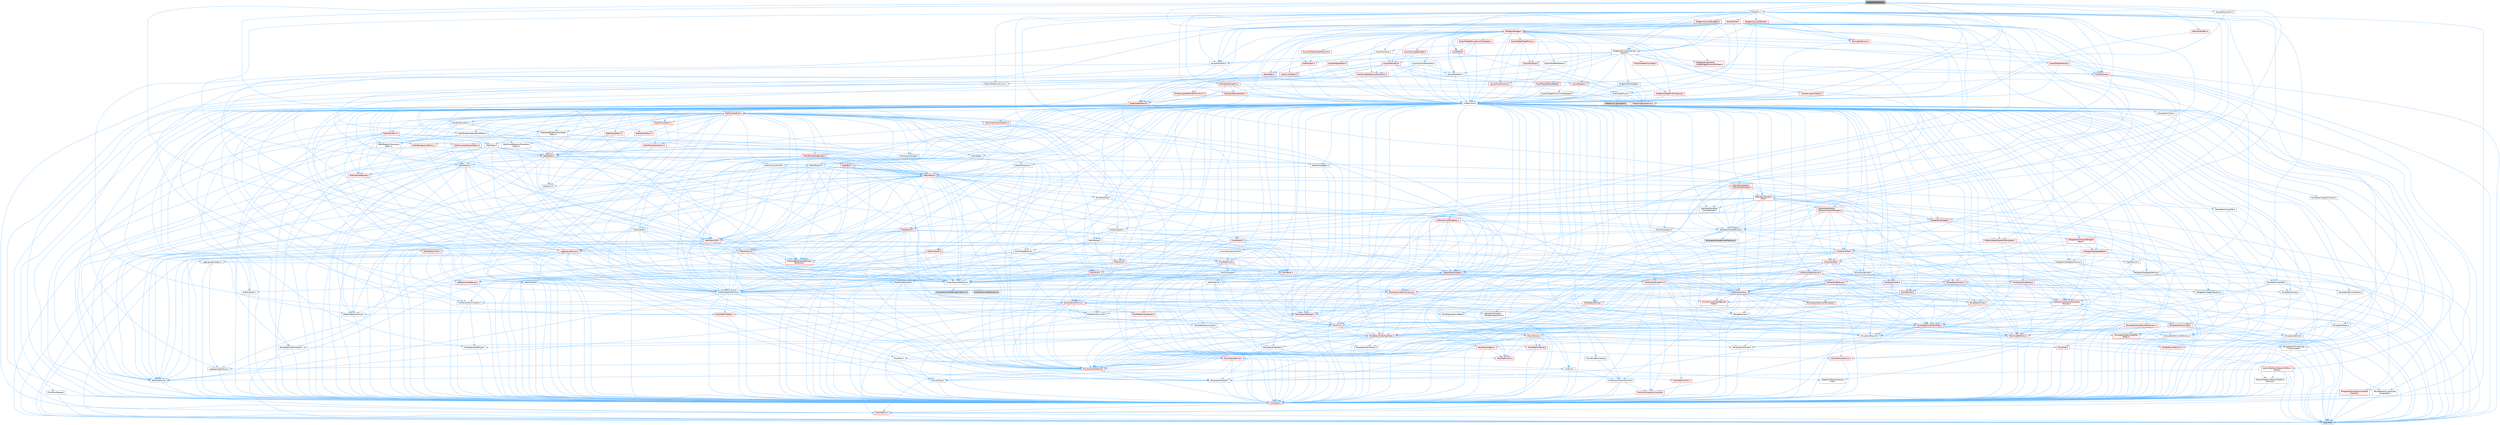 digraph "SGraphPinVector4.h"
{
 // INTERACTIVE_SVG=YES
 // LATEX_PDF_SIZE
  bgcolor="transparent";
  edge [fontname=Helvetica,fontsize=10,labelfontname=Helvetica,labelfontsize=10];
  node [fontname=Helvetica,fontsize=10,shape=box,height=0.2,width=0.4];
  Node1 [id="Node000001",label="SGraphPinVector4.h",height=0.2,width=0.4,color="gray40", fillcolor="grey60", style="filled", fontcolor="black",tooltip=" "];
  Node1 -> Node2 [id="edge1_Node000001_Node000002",color="steelblue1",style="solid",tooltip=" "];
  Node2 [id="Node000002",label="Containers/UnrealString.h",height=0.2,width=0.4,color="grey40", fillcolor="white", style="filled",URL="$d5/dba/UnrealString_8h.html",tooltip=" "];
  Node2 -> Node3 [id="edge2_Node000002_Node000003",color="steelblue1",style="solid",tooltip=" "];
  Node3 [id="Node000003",label="Containers/UnrealStringIncludes.h.inl",height=0.2,width=0.4,color="grey60", fillcolor="#E0E0E0", style="filled",tooltip=" "];
  Node2 -> Node4 [id="edge3_Node000002_Node000004",color="steelblue1",style="solid",tooltip=" "];
  Node4 [id="Node000004",label="Containers/UnrealString.h.inl",height=0.2,width=0.4,color="grey60", fillcolor="#E0E0E0", style="filled",tooltip=" "];
  Node2 -> Node5 [id="edge4_Node000002_Node000005",color="steelblue1",style="solid",tooltip=" "];
  Node5 [id="Node000005",label="Misc/StringFormatArg.h",height=0.2,width=0.4,color="grey40", fillcolor="white", style="filled",URL="$d2/d16/StringFormatArg_8h.html",tooltip=" "];
  Node5 -> Node6 [id="edge5_Node000005_Node000006",color="steelblue1",style="solid",tooltip=" "];
  Node6 [id="Node000006",label="Containers/ContainersFwd.h",height=0.2,width=0.4,color="grey40", fillcolor="white", style="filled",URL="$d4/d0a/ContainersFwd_8h.html",tooltip=" "];
  Node6 -> Node7 [id="edge6_Node000006_Node000007",color="steelblue1",style="solid",tooltip=" "];
  Node7 [id="Node000007",label="HAL/Platform.h",height=0.2,width=0.4,color="red", fillcolor="#FFF0F0", style="filled",URL="$d9/dd0/Platform_8h.html",tooltip=" "];
  Node7 -> Node10 [id="edge7_Node000007_Node000010",color="steelblue1",style="solid",tooltip=" "];
  Node10 [id="Node000010",label="type_traits",height=0.2,width=0.4,color="grey60", fillcolor="#E0E0E0", style="filled",tooltip=" "];
  Node6 -> Node17 [id="edge8_Node000006_Node000017",color="steelblue1",style="solid",tooltip=" "];
  Node17 [id="Node000017",label="CoreTypes.h",height=0.2,width=0.4,color="red", fillcolor="#FFF0F0", style="filled",URL="$dc/dec/CoreTypes_8h.html",tooltip=" "];
  Node17 -> Node7 [id="edge9_Node000017_Node000007",color="steelblue1",style="solid",tooltip=" "];
  Node6 -> Node21 [id="edge10_Node000006_Node000021",color="steelblue1",style="solid",tooltip=" "];
  Node21 [id="Node000021",label="Traits/IsContiguousContainer.h",height=0.2,width=0.4,color="red", fillcolor="#FFF0F0", style="filled",URL="$d5/d3c/IsContiguousContainer_8h.html",tooltip=" "];
  Node21 -> Node17 [id="edge11_Node000021_Node000017",color="steelblue1",style="solid",tooltip=" "];
  Node1 -> Node24 [id="edge12_Node000001_Node000024",color="steelblue1",style="solid",tooltip=" "];
  Node24 [id="Node000024",label="CoreMinimal.h",height=0.2,width=0.4,color="grey40", fillcolor="white", style="filled",URL="$d7/d67/CoreMinimal_8h.html",tooltip=" "];
  Node24 -> Node17 [id="edge13_Node000024_Node000017",color="steelblue1",style="solid",tooltip=" "];
  Node24 -> Node25 [id="edge14_Node000024_Node000025",color="steelblue1",style="solid",tooltip=" "];
  Node25 [id="Node000025",label="CoreFwd.h",height=0.2,width=0.4,color="grey40", fillcolor="white", style="filled",URL="$d1/d1e/CoreFwd_8h.html",tooltip=" "];
  Node25 -> Node17 [id="edge15_Node000025_Node000017",color="steelblue1",style="solid",tooltip=" "];
  Node25 -> Node6 [id="edge16_Node000025_Node000006",color="steelblue1",style="solid",tooltip=" "];
  Node25 -> Node26 [id="edge17_Node000025_Node000026",color="steelblue1",style="solid",tooltip=" "];
  Node26 [id="Node000026",label="Math/MathFwd.h",height=0.2,width=0.4,color="grey40", fillcolor="white", style="filled",URL="$d2/d10/MathFwd_8h.html",tooltip=" "];
  Node26 -> Node7 [id="edge18_Node000026_Node000007",color="steelblue1",style="solid",tooltip=" "];
  Node25 -> Node27 [id="edge19_Node000025_Node000027",color="steelblue1",style="solid",tooltip=" "];
  Node27 [id="Node000027",label="UObject/UObjectHierarchy\lFwd.h",height=0.2,width=0.4,color="grey40", fillcolor="white", style="filled",URL="$d3/d13/UObjectHierarchyFwd_8h.html",tooltip=" "];
  Node24 -> Node27 [id="edge20_Node000024_Node000027",color="steelblue1",style="solid",tooltip=" "];
  Node24 -> Node6 [id="edge21_Node000024_Node000006",color="steelblue1",style="solid",tooltip=" "];
  Node24 -> Node28 [id="edge22_Node000024_Node000028",color="steelblue1",style="solid",tooltip=" "];
  Node28 [id="Node000028",label="Misc/VarArgs.h",height=0.2,width=0.4,color="grey40", fillcolor="white", style="filled",URL="$d5/d6f/VarArgs_8h.html",tooltip=" "];
  Node28 -> Node17 [id="edge23_Node000028_Node000017",color="steelblue1",style="solid",tooltip=" "];
  Node24 -> Node29 [id="edge24_Node000024_Node000029",color="steelblue1",style="solid",tooltip=" "];
  Node29 [id="Node000029",label="Logging/LogVerbosity.h",height=0.2,width=0.4,color="grey40", fillcolor="white", style="filled",URL="$d2/d8f/LogVerbosity_8h.html",tooltip=" "];
  Node29 -> Node17 [id="edge25_Node000029_Node000017",color="steelblue1",style="solid",tooltip=" "];
  Node24 -> Node30 [id="edge26_Node000024_Node000030",color="steelblue1",style="solid",tooltip=" "];
  Node30 [id="Node000030",label="Misc/OutputDevice.h",height=0.2,width=0.4,color="red", fillcolor="#FFF0F0", style="filled",URL="$d7/d32/OutputDevice_8h.html",tooltip=" "];
  Node30 -> Node25 [id="edge27_Node000030_Node000025",color="steelblue1",style="solid",tooltip=" "];
  Node30 -> Node17 [id="edge28_Node000030_Node000017",color="steelblue1",style="solid",tooltip=" "];
  Node30 -> Node29 [id="edge29_Node000030_Node000029",color="steelblue1",style="solid",tooltip=" "];
  Node30 -> Node28 [id="edge30_Node000030_Node000028",color="steelblue1",style="solid",tooltip=" "];
  Node24 -> Node36 [id="edge31_Node000024_Node000036",color="steelblue1",style="solid",tooltip=" "];
  Node36 [id="Node000036",label="HAL/PlatformCrt.h",height=0.2,width=0.4,color="red", fillcolor="#FFF0F0", style="filled",URL="$d8/d75/PlatformCrt_8h.html",tooltip=" "];
  Node24 -> Node46 [id="edge32_Node000024_Node000046",color="steelblue1",style="solid",tooltip=" "];
  Node46 [id="Node000046",label="HAL/PlatformMisc.h",height=0.2,width=0.4,color="red", fillcolor="#FFF0F0", style="filled",URL="$d0/df5/PlatformMisc_8h.html",tooltip=" "];
  Node46 -> Node17 [id="edge33_Node000046_Node000017",color="steelblue1",style="solid",tooltip=" "];
  Node24 -> Node65 [id="edge34_Node000024_Node000065",color="steelblue1",style="solid",tooltip=" "];
  Node65 [id="Node000065",label="Misc/AssertionMacros.h",height=0.2,width=0.4,color="red", fillcolor="#FFF0F0", style="filled",URL="$d0/dfa/AssertionMacros_8h.html",tooltip=" "];
  Node65 -> Node17 [id="edge35_Node000065_Node000017",color="steelblue1",style="solid",tooltip=" "];
  Node65 -> Node7 [id="edge36_Node000065_Node000007",color="steelblue1",style="solid",tooltip=" "];
  Node65 -> Node46 [id="edge37_Node000065_Node000046",color="steelblue1",style="solid",tooltip=" "];
  Node65 -> Node66 [id="edge38_Node000065_Node000066",color="steelblue1",style="solid",tooltip=" "];
  Node66 [id="Node000066",label="Templates/EnableIf.h",height=0.2,width=0.4,color="grey40", fillcolor="white", style="filled",URL="$d7/d60/EnableIf_8h.html",tooltip=" "];
  Node66 -> Node17 [id="edge39_Node000066_Node000017",color="steelblue1",style="solid",tooltip=" "];
  Node65 -> Node28 [id="edge40_Node000065_Node000028",color="steelblue1",style="solid",tooltip=" "];
  Node24 -> Node74 [id="edge41_Node000024_Node000074",color="steelblue1",style="solid",tooltip=" "];
  Node74 [id="Node000074",label="Templates/IsPointer.h",height=0.2,width=0.4,color="grey40", fillcolor="white", style="filled",URL="$d7/d05/IsPointer_8h.html",tooltip=" "];
  Node74 -> Node17 [id="edge42_Node000074_Node000017",color="steelblue1",style="solid",tooltip=" "];
  Node24 -> Node75 [id="edge43_Node000024_Node000075",color="steelblue1",style="solid",tooltip=" "];
  Node75 [id="Node000075",label="HAL/PlatformMemory.h",height=0.2,width=0.4,color="red", fillcolor="#FFF0F0", style="filled",URL="$de/d68/PlatformMemory_8h.html",tooltip=" "];
  Node75 -> Node17 [id="edge44_Node000075_Node000017",color="steelblue1",style="solid",tooltip=" "];
  Node24 -> Node58 [id="edge45_Node000024_Node000058",color="steelblue1",style="solid",tooltip=" "];
  Node58 [id="Node000058",label="HAL/PlatformAtomics.h",height=0.2,width=0.4,color="red", fillcolor="#FFF0F0", style="filled",URL="$d3/d36/PlatformAtomics_8h.html",tooltip=" "];
  Node58 -> Node17 [id="edge46_Node000058_Node000017",color="steelblue1",style="solid",tooltip=" "];
  Node24 -> Node80 [id="edge47_Node000024_Node000080",color="steelblue1",style="solid",tooltip=" "];
  Node80 [id="Node000080",label="Misc/Exec.h",height=0.2,width=0.4,color="grey40", fillcolor="white", style="filled",URL="$de/ddb/Exec_8h.html",tooltip=" "];
  Node80 -> Node17 [id="edge48_Node000080_Node000017",color="steelblue1",style="solid",tooltip=" "];
  Node80 -> Node65 [id="edge49_Node000080_Node000065",color="steelblue1",style="solid",tooltip=" "];
  Node24 -> Node81 [id="edge50_Node000024_Node000081",color="steelblue1",style="solid",tooltip=" "];
  Node81 [id="Node000081",label="HAL/MemoryBase.h",height=0.2,width=0.4,color="red", fillcolor="#FFF0F0", style="filled",URL="$d6/d9f/MemoryBase_8h.html",tooltip=" "];
  Node81 -> Node17 [id="edge51_Node000081_Node000017",color="steelblue1",style="solid",tooltip=" "];
  Node81 -> Node58 [id="edge52_Node000081_Node000058",color="steelblue1",style="solid",tooltip=" "];
  Node81 -> Node36 [id="edge53_Node000081_Node000036",color="steelblue1",style="solid",tooltip=" "];
  Node81 -> Node80 [id="edge54_Node000081_Node000080",color="steelblue1",style="solid",tooltip=" "];
  Node81 -> Node30 [id="edge55_Node000081_Node000030",color="steelblue1",style="solid",tooltip=" "];
  Node24 -> Node91 [id="edge56_Node000024_Node000091",color="steelblue1",style="solid",tooltip=" "];
  Node91 [id="Node000091",label="HAL/UnrealMemory.h",height=0.2,width=0.4,color="red", fillcolor="#FFF0F0", style="filled",URL="$d9/d96/UnrealMemory_8h.html",tooltip=" "];
  Node91 -> Node17 [id="edge57_Node000091_Node000017",color="steelblue1",style="solid",tooltip=" "];
  Node91 -> Node81 [id="edge58_Node000091_Node000081",color="steelblue1",style="solid",tooltip=" "];
  Node91 -> Node75 [id="edge59_Node000091_Node000075",color="steelblue1",style="solid",tooltip=" "];
  Node91 -> Node74 [id="edge60_Node000091_Node000074",color="steelblue1",style="solid",tooltip=" "];
  Node24 -> Node93 [id="edge61_Node000024_Node000093",color="steelblue1",style="solid",tooltip=" "];
  Node93 [id="Node000093",label="Templates/IsArithmetic.h",height=0.2,width=0.4,color="grey40", fillcolor="white", style="filled",URL="$d2/d5d/IsArithmetic_8h.html",tooltip=" "];
  Node93 -> Node17 [id="edge62_Node000093_Node000017",color="steelblue1",style="solid",tooltip=" "];
  Node24 -> Node87 [id="edge63_Node000024_Node000087",color="steelblue1",style="solid",tooltip=" "];
  Node87 [id="Node000087",label="Templates/AndOrNot.h",height=0.2,width=0.4,color="grey40", fillcolor="white", style="filled",URL="$db/d0a/AndOrNot_8h.html",tooltip=" "];
  Node87 -> Node17 [id="edge64_Node000087_Node000017",color="steelblue1",style="solid",tooltip=" "];
  Node24 -> Node94 [id="edge65_Node000024_Node000094",color="steelblue1",style="solid",tooltip=" "];
  Node94 [id="Node000094",label="Templates/IsPODType.h",height=0.2,width=0.4,color="grey40", fillcolor="white", style="filled",URL="$d7/db1/IsPODType_8h.html",tooltip=" "];
  Node94 -> Node17 [id="edge66_Node000094_Node000017",color="steelblue1",style="solid",tooltip=" "];
  Node24 -> Node95 [id="edge67_Node000024_Node000095",color="steelblue1",style="solid",tooltip=" "];
  Node95 [id="Node000095",label="Templates/IsUECoreType.h",height=0.2,width=0.4,color="grey40", fillcolor="white", style="filled",URL="$d1/db8/IsUECoreType_8h.html",tooltip=" "];
  Node95 -> Node17 [id="edge68_Node000095_Node000017",color="steelblue1",style="solid",tooltip=" "];
  Node95 -> Node10 [id="edge69_Node000095_Node000010",color="steelblue1",style="solid",tooltip=" "];
  Node24 -> Node88 [id="edge70_Node000024_Node000088",color="steelblue1",style="solid",tooltip=" "];
  Node88 [id="Node000088",label="Templates/IsTriviallyCopy\lConstructible.h",height=0.2,width=0.4,color="grey40", fillcolor="white", style="filled",URL="$d3/d78/IsTriviallyCopyConstructible_8h.html",tooltip=" "];
  Node88 -> Node17 [id="edge71_Node000088_Node000017",color="steelblue1",style="solid",tooltip=" "];
  Node88 -> Node10 [id="edge72_Node000088_Node000010",color="steelblue1",style="solid",tooltip=" "];
  Node24 -> Node96 [id="edge73_Node000024_Node000096",color="steelblue1",style="solid",tooltip=" "];
  Node96 [id="Node000096",label="Templates/UnrealTypeTraits.h",height=0.2,width=0.4,color="red", fillcolor="#FFF0F0", style="filled",URL="$d2/d2d/UnrealTypeTraits_8h.html",tooltip=" "];
  Node96 -> Node17 [id="edge74_Node000096_Node000017",color="steelblue1",style="solid",tooltip=" "];
  Node96 -> Node74 [id="edge75_Node000096_Node000074",color="steelblue1",style="solid",tooltip=" "];
  Node96 -> Node65 [id="edge76_Node000096_Node000065",color="steelblue1",style="solid",tooltip=" "];
  Node96 -> Node87 [id="edge77_Node000096_Node000087",color="steelblue1",style="solid",tooltip=" "];
  Node96 -> Node66 [id="edge78_Node000096_Node000066",color="steelblue1",style="solid",tooltip=" "];
  Node96 -> Node93 [id="edge79_Node000096_Node000093",color="steelblue1",style="solid",tooltip=" "];
  Node96 -> Node94 [id="edge80_Node000096_Node000094",color="steelblue1",style="solid",tooltip=" "];
  Node96 -> Node95 [id="edge81_Node000096_Node000095",color="steelblue1",style="solid",tooltip=" "];
  Node96 -> Node88 [id="edge82_Node000096_Node000088",color="steelblue1",style="solid",tooltip=" "];
  Node24 -> Node66 [id="edge83_Node000024_Node000066",color="steelblue1",style="solid",tooltip=" "];
  Node24 -> Node98 [id="edge84_Node000024_Node000098",color="steelblue1",style="solid",tooltip=" "];
  Node98 [id="Node000098",label="Templates/RemoveReference.h",height=0.2,width=0.4,color="grey40", fillcolor="white", style="filled",URL="$da/dbe/RemoveReference_8h.html",tooltip=" "];
  Node98 -> Node17 [id="edge85_Node000098_Node000017",color="steelblue1",style="solid",tooltip=" "];
  Node24 -> Node99 [id="edge86_Node000024_Node000099",color="steelblue1",style="solid",tooltip=" "];
  Node99 [id="Node000099",label="Templates/IntegralConstant.h",height=0.2,width=0.4,color="grey40", fillcolor="white", style="filled",URL="$db/d1b/IntegralConstant_8h.html",tooltip=" "];
  Node99 -> Node17 [id="edge87_Node000099_Node000017",color="steelblue1",style="solid",tooltip=" "];
  Node24 -> Node100 [id="edge88_Node000024_Node000100",color="steelblue1",style="solid",tooltip=" "];
  Node100 [id="Node000100",label="Templates/IsClass.h",height=0.2,width=0.4,color="grey40", fillcolor="white", style="filled",URL="$db/dcb/IsClass_8h.html",tooltip=" "];
  Node100 -> Node17 [id="edge89_Node000100_Node000017",color="steelblue1",style="solid",tooltip=" "];
  Node24 -> Node101 [id="edge90_Node000024_Node000101",color="steelblue1",style="solid",tooltip=" "];
  Node101 [id="Node000101",label="Templates/TypeCompatible\lBytes.h",height=0.2,width=0.4,color="red", fillcolor="#FFF0F0", style="filled",URL="$df/d0a/TypeCompatibleBytes_8h.html",tooltip=" "];
  Node101 -> Node17 [id="edge91_Node000101_Node000017",color="steelblue1",style="solid",tooltip=" "];
  Node101 -> Node10 [id="edge92_Node000101_Node000010",color="steelblue1",style="solid",tooltip=" "];
  Node24 -> Node21 [id="edge93_Node000024_Node000021",color="steelblue1",style="solid",tooltip=" "];
  Node24 -> Node102 [id="edge94_Node000024_Node000102",color="steelblue1",style="solid",tooltip=" "];
  Node102 [id="Node000102",label="Templates/UnrealTemplate.h",height=0.2,width=0.4,color="red", fillcolor="#FFF0F0", style="filled",URL="$d4/d24/UnrealTemplate_8h.html",tooltip=" "];
  Node102 -> Node17 [id="edge95_Node000102_Node000017",color="steelblue1",style="solid",tooltip=" "];
  Node102 -> Node74 [id="edge96_Node000102_Node000074",color="steelblue1",style="solid",tooltip=" "];
  Node102 -> Node91 [id="edge97_Node000102_Node000091",color="steelblue1",style="solid",tooltip=" "];
  Node102 -> Node96 [id="edge98_Node000102_Node000096",color="steelblue1",style="solid",tooltip=" "];
  Node102 -> Node98 [id="edge99_Node000102_Node000098",color="steelblue1",style="solid",tooltip=" "];
  Node102 -> Node68 [id="edge100_Node000102_Node000068",color="steelblue1",style="solid",tooltip=" "];
  Node68 [id="Node000068",label="Templates/Requires.h",height=0.2,width=0.4,color="grey40", fillcolor="white", style="filled",URL="$dc/d96/Requires_8h.html",tooltip=" "];
  Node68 -> Node66 [id="edge101_Node000068_Node000066",color="steelblue1",style="solid",tooltip=" "];
  Node68 -> Node10 [id="edge102_Node000068_Node000010",color="steelblue1",style="solid",tooltip=" "];
  Node102 -> Node101 [id="edge103_Node000102_Node000101",color="steelblue1",style="solid",tooltip=" "];
  Node102 -> Node69 [id="edge104_Node000102_Node000069",color="steelblue1",style="solid",tooltip=" "];
  Node69 [id="Node000069",label="Templates/Identity.h",height=0.2,width=0.4,color="grey40", fillcolor="white", style="filled",URL="$d0/dd5/Identity_8h.html",tooltip=" "];
  Node102 -> Node21 [id="edge105_Node000102_Node000021",color="steelblue1",style="solid",tooltip=" "];
  Node102 -> Node10 [id="edge106_Node000102_Node000010",color="steelblue1",style="solid",tooltip=" "];
  Node24 -> Node51 [id="edge107_Node000024_Node000051",color="steelblue1",style="solid",tooltip=" "];
  Node51 [id="Node000051",label="Math/NumericLimits.h",height=0.2,width=0.4,color="grey40", fillcolor="white", style="filled",URL="$df/d1b/NumericLimits_8h.html",tooltip=" "];
  Node51 -> Node17 [id="edge108_Node000051_Node000017",color="steelblue1",style="solid",tooltip=" "];
  Node24 -> Node106 [id="edge109_Node000024_Node000106",color="steelblue1",style="solid",tooltip=" "];
  Node106 [id="Node000106",label="HAL/PlatformMath.h",height=0.2,width=0.4,color="red", fillcolor="#FFF0F0", style="filled",URL="$dc/d53/PlatformMath_8h.html",tooltip=" "];
  Node106 -> Node17 [id="edge110_Node000106_Node000017",color="steelblue1",style="solid",tooltip=" "];
  Node24 -> Node89 [id="edge111_Node000024_Node000089",color="steelblue1",style="solid",tooltip=" "];
  Node89 [id="Node000089",label="Templates/IsTriviallyCopy\lAssignable.h",height=0.2,width=0.4,color="grey40", fillcolor="white", style="filled",URL="$d2/df2/IsTriviallyCopyAssignable_8h.html",tooltip=" "];
  Node89 -> Node17 [id="edge112_Node000089_Node000017",color="steelblue1",style="solid",tooltip=" "];
  Node89 -> Node10 [id="edge113_Node000089_Node000010",color="steelblue1",style="solid",tooltip=" "];
  Node24 -> Node114 [id="edge114_Node000024_Node000114",color="steelblue1",style="solid",tooltip=" "];
  Node114 [id="Node000114",label="Templates/MemoryOps.h",height=0.2,width=0.4,color="red", fillcolor="#FFF0F0", style="filled",URL="$db/dea/MemoryOps_8h.html",tooltip=" "];
  Node114 -> Node17 [id="edge115_Node000114_Node000017",color="steelblue1",style="solid",tooltip=" "];
  Node114 -> Node91 [id="edge116_Node000114_Node000091",color="steelblue1",style="solid",tooltip=" "];
  Node114 -> Node89 [id="edge117_Node000114_Node000089",color="steelblue1",style="solid",tooltip=" "];
  Node114 -> Node88 [id="edge118_Node000114_Node000088",color="steelblue1",style="solid",tooltip=" "];
  Node114 -> Node68 [id="edge119_Node000114_Node000068",color="steelblue1",style="solid",tooltip=" "];
  Node114 -> Node96 [id="edge120_Node000114_Node000096",color="steelblue1",style="solid",tooltip=" "];
  Node114 -> Node10 [id="edge121_Node000114_Node000010",color="steelblue1",style="solid",tooltip=" "];
  Node24 -> Node115 [id="edge122_Node000024_Node000115",color="steelblue1",style="solid",tooltip=" "];
  Node115 [id="Node000115",label="Containers/ContainerAllocation\lPolicies.h",height=0.2,width=0.4,color="red", fillcolor="#FFF0F0", style="filled",URL="$d7/dff/ContainerAllocationPolicies_8h.html",tooltip=" "];
  Node115 -> Node17 [id="edge123_Node000115_Node000017",color="steelblue1",style="solid",tooltip=" "];
  Node115 -> Node115 [id="edge124_Node000115_Node000115",color="steelblue1",style="solid",tooltip=" "];
  Node115 -> Node106 [id="edge125_Node000115_Node000106",color="steelblue1",style="solid",tooltip=" "];
  Node115 -> Node91 [id="edge126_Node000115_Node000091",color="steelblue1",style="solid",tooltip=" "];
  Node115 -> Node51 [id="edge127_Node000115_Node000051",color="steelblue1",style="solid",tooltip=" "];
  Node115 -> Node65 [id="edge128_Node000115_Node000065",color="steelblue1",style="solid",tooltip=" "];
  Node115 -> Node114 [id="edge129_Node000115_Node000114",color="steelblue1",style="solid",tooltip=" "];
  Node115 -> Node101 [id="edge130_Node000115_Node000101",color="steelblue1",style="solid",tooltip=" "];
  Node115 -> Node10 [id="edge131_Node000115_Node000010",color="steelblue1",style="solid",tooltip=" "];
  Node24 -> Node118 [id="edge132_Node000024_Node000118",color="steelblue1",style="solid",tooltip=" "];
  Node118 [id="Node000118",label="Templates/IsEnumClass.h",height=0.2,width=0.4,color="grey40", fillcolor="white", style="filled",URL="$d7/d15/IsEnumClass_8h.html",tooltip=" "];
  Node118 -> Node17 [id="edge133_Node000118_Node000017",color="steelblue1",style="solid",tooltip=" "];
  Node118 -> Node87 [id="edge134_Node000118_Node000087",color="steelblue1",style="solid",tooltip=" "];
  Node24 -> Node119 [id="edge135_Node000024_Node000119",color="steelblue1",style="solid",tooltip=" "];
  Node119 [id="Node000119",label="HAL/PlatformProperties.h",height=0.2,width=0.4,color="red", fillcolor="#FFF0F0", style="filled",URL="$d9/db0/PlatformProperties_8h.html",tooltip=" "];
  Node119 -> Node17 [id="edge136_Node000119_Node000017",color="steelblue1",style="solid",tooltip=" "];
  Node24 -> Node122 [id="edge137_Node000024_Node000122",color="steelblue1",style="solid",tooltip=" "];
  Node122 [id="Node000122",label="Misc/EngineVersionBase.h",height=0.2,width=0.4,color="grey40", fillcolor="white", style="filled",URL="$d5/d2b/EngineVersionBase_8h.html",tooltip=" "];
  Node122 -> Node17 [id="edge138_Node000122_Node000017",color="steelblue1",style="solid",tooltip=" "];
  Node24 -> Node123 [id="edge139_Node000024_Node000123",color="steelblue1",style="solid",tooltip=" "];
  Node123 [id="Node000123",label="Internationalization\l/TextNamespaceFwd.h",height=0.2,width=0.4,color="grey40", fillcolor="white", style="filled",URL="$d8/d97/TextNamespaceFwd_8h.html",tooltip=" "];
  Node123 -> Node17 [id="edge140_Node000123_Node000017",color="steelblue1",style="solid",tooltip=" "];
  Node24 -> Node124 [id="edge141_Node000024_Node000124",color="steelblue1",style="solid",tooltip=" "];
  Node124 [id="Node000124",label="Serialization/Archive.h",height=0.2,width=0.4,color="red", fillcolor="#FFF0F0", style="filled",URL="$d7/d3b/Archive_8h.html",tooltip=" "];
  Node124 -> Node25 [id="edge142_Node000124_Node000025",color="steelblue1",style="solid",tooltip=" "];
  Node124 -> Node17 [id="edge143_Node000124_Node000017",color="steelblue1",style="solid",tooltip=" "];
  Node124 -> Node119 [id="edge144_Node000124_Node000119",color="steelblue1",style="solid",tooltip=" "];
  Node124 -> Node123 [id="edge145_Node000124_Node000123",color="steelblue1",style="solid",tooltip=" "];
  Node124 -> Node26 [id="edge146_Node000124_Node000026",color="steelblue1",style="solid",tooltip=" "];
  Node124 -> Node65 [id="edge147_Node000124_Node000065",color="steelblue1",style="solid",tooltip=" "];
  Node124 -> Node122 [id="edge148_Node000124_Node000122",color="steelblue1",style="solid",tooltip=" "];
  Node124 -> Node28 [id="edge149_Node000124_Node000028",color="steelblue1",style="solid",tooltip=" "];
  Node124 -> Node66 [id="edge150_Node000124_Node000066",color="steelblue1",style="solid",tooltip=" "];
  Node124 -> Node118 [id="edge151_Node000124_Node000118",color="steelblue1",style="solid",tooltip=" "];
  Node124 -> Node102 [id="edge152_Node000124_Node000102",color="steelblue1",style="solid",tooltip=" "];
  Node124 -> Node127 [id="edge153_Node000124_Node000127",color="steelblue1",style="solid",tooltip=" "];
  Node127 [id="Node000127",label="UObject/ObjectVersion.h",height=0.2,width=0.4,color="grey40", fillcolor="white", style="filled",URL="$da/d63/ObjectVersion_8h.html",tooltip=" "];
  Node127 -> Node17 [id="edge154_Node000127_Node000017",color="steelblue1",style="solid",tooltip=" "];
  Node24 -> Node128 [id="edge155_Node000024_Node000128",color="steelblue1",style="solid",tooltip=" "];
  Node128 [id="Node000128",label="Templates/Less.h",height=0.2,width=0.4,color="grey40", fillcolor="white", style="filled",URL="$de/dc8/Less_8h.html",tooltip=" "];
  Node128 -> Node17 [id="edge156_Node000128_Node000017",color="steelblue1",style="solid",tooltip=" "];
  Node128 -> Node102 [id="edge157_Node000128_Node000102",color="steelblue1",style="solid",tooltip=" "];
  Node24 -> Node129 [id="edge158_Node000024_Node000129",color="steelblue1",style="solid",tooltip=" "];
  Node129 [id="Node000129",label="Templates/Sorting.h",height=0.2,width=0.4,color="red", fillcolor="#FFF0F0", style="filled",URL="$d3/d9e/Sorting_8h.html",tooltip=" "];
  Node129 -> Node17 [id="edge159_Node000129_Node000017",color="steelblue1",style="solid",tooltip=" "];
  Node129 -> Node106 [id="edge160_Node000129_Node000106",color="steelblue1",style="solid",tooltip=" "];
  Node129 -> Node128 [id="edge161_Node000129_Node000128",color="steelblue1",style="solid",tooltip=" "];
  Node24 -> Node140 [id="edge162_Node000024_Node000140",color="steelblue1",style="solid",tooltip=" "];
  Node140 [id="Node000140",label="Misc/Char.h",height=0.2,width=0.4,color="red", fillcolor="#FFF0F0", style="filled",URL="$d0/d58/Char_8h.html",tooltip=" "];
  Node140 -> Node17 [id="edge163_Node000140_Node000017",color="steelblue1",style="solid",tooltip=" "];
  Node140 -> Node10 [id="edge164_Node000140_Node000010",color="steelblue1",style="solid",tooltip=" "];
  Node24 -> Node143 [id="edge165_Node000024_Node000143",color="steelblue1",style="solid",tooltip=" "];
  Node143 [id="Node000143",label="GenericPlatform/GenericPlatform\lStricmp.h",height=0.2,width=0.4,color="grey40", fillcolor="white", style="filled",URL="$d2/d86/GenericPlatformStricmp_8h.html",tooltip=" "];
  Node143 -> Node17 [id="edge166_Node000143_Node000017",color="steelblue1",style="solid",tooltip=" "];
  Node24 -> Node144 [id="edge167_Node000024_Node000144",color="steelblue1",style="solid",tooltip=" "];
  Node144 [id="Node000144",label="GenericPlatform/GenericPlatform\lString.h",height=0.2,width=0.4,color="red", fillcolor="#FFF0F0", style="filled",URL="$dd/d20/GenericPlatformString_8h.html",tooltip=" "];
  Node144 -> Node17 [id="edge168_Node000144_Node000017",color="steelblue1",style="solid",tooltip=" "];
  Node144 -> Node143 [id="edge169_Node000144_Node000143",color="steelblue1",style="solid",tooltip=" "];
  Node144 -> Node66 [id="edge170_Node000144_Node000066",color="steelblue1",style="solid",tooltip=" "];
  Node144 -> Node10 [id="edge171_Node000144_Node000010",color="steelblue1",style="solid",tooltip=" "];
  Node24 -> Node77 [id="edge172_Node000024_Node000077",color="steelblue1",style="solid",tooltip=" "];
  Node77 [id="Node000077",label="HAL/PlatformString.h",height=0.2,width=0.4,color="red", fillcolor="#FFF0F0", style="filled",URL="$db/db5/PlatformString_8h.html",tooltip=" "];
  Node77 -> Node17 [id="edge173_Node000077_Node000017",color="steelblue1",style="solid",tooltip=" "];
  Node24 -> Node147 [id="edge174_Node000024_Node000147",color="steelblue1",style="solid",tooltip=" "];
  Node147 [id="Node000147",label="Misc/CString.h",height=0.2,width=0.4,color="red", fillcolor="#FFF0F0", style="filled",URL="$d2/d49/CString_8h.html",tooltip=" "];
  Node147 -> Node17 [id="edge175_Node000147_Node000017",color="steelblue1",style="solid",tooltip=" "];
  Node147 -> Node36 [id="edge176_Node000147_Node000036",color="steelblue1",style="solid",tooltip=" "];
  Node147 -> Node77 [id="edge177_Node000147_Node000077",color="steelblue1",style="solid",tooltip=" "];
  Node147 -> Node65 [id="edge178_Node000147_Node000065",color="steelblue1",style="solid",tooltip=" "];
  Node147 -> Node140 [id="edge179_Node000147_Node000140",color="steelblue1",style="solid",tooltip=" "];
  Node147 -> Node28 [id="edge180_Node000147_Node000028",color="steelblue1",style="solid",tooltip=" "];
  Node24 -> Node148 [id="edge181_Node000024_Node000148",color="steelblue1",style="solid",tooltip=" "];
  Node148 [id="Node000148",label="Misc/Crc.h",height=0.2,width=0.4,color="red", fillcolor="#FFF0F0", style="filled",URL="$d4/dd2/Crc_8h.html",tooltip=" "];
  Node148 -> Node17 [id="edge182_Node000148_Node000017",color="steelblue1",style="solid",tooltip=" "];
  Node148 -> Node77 [id="edge183_Node000148_Node000077",color="steelblue1",style="solid",tooltip=" "];
  Node148 -> Node65 [id="edge184_Node000148_Node000065",color="steelblue1",style="solid",tooltip=" "];
  Node148 -> Node147 [id="edge185_Node000148_Node000147",color="steelblue1",style="solid",tooltip=" "];
  Node148 -> Node140 [id="edge186_Node000148_Node000140",color="steelblue1",style="solid",tooltip=" "];
  Node148 -> Node96 [id="edge187_Node000148_Node000096",color="steelblue1",style="solid",tooltip=" "];
  Node24 -> Node139 [id="edge188_Node000024_Node000139",color="steelblue1",style="solid",tooltip=" "];
  Node139 [id="Node000139",label="Math/UnrealMathUtility.h",height=0.2,width=0.4,color="grey40", fillcolor="white", style="filled",URL="$db/db8/UnrealMathUtility_8h.html",tooltip=" "];
  Node139 -> Node17 [id="edge189_Node000139_Node000017",color="steelblue1",style="solid",tooltip=" "];
  Node139 -> Node65 [id="edge190_Node000139_Node000065",color="steelblue1",style="solid",tooltip=" "];
  Node139 -> Node106 [id="edge191_Node000139_Node000106",color="steelblue1",style="solid",tooltip=" "];
  Node139 -> Node26 [id="edge192_Node000139_Node000026",color="steelblue1",style="solid",tooltip=" "];
  Node139 -> Node69 [id="edge193_Node000139_Node000069",color="steelblue1",style="solid",tooltip=" "];
  Node139 -> Node68 [id="edge194_Node000139_Node000068",color="steelblue1",style="solid",tooltip=" "];
  Node24 -> Node2 [id="edge195_Node000024_Node000002",color="steelblue1",style="solid",tooltip=" "];
  Node24 -> Node149 [id="edge196_Node000024_Node000149",color="steelblue1",style="solid",tooltip=" "];
  Node149 [id="Node000149",label="Containers/Array.h",height=0.2,width=0.4,color="red", fillcolor="#FFF0F0", style="filled",URL="$df/dd0/Array_8h.html",tooltip=" "];
  Node149 -> Node17 [id="edge197_Node000149_Node000017",color="steelblue1",style="solid",tooltip=" "];
  Node149 -> Node65 [id="edge198_Node000149_Node000065",color="steelblue1",style="solid",tooltip=" "];
  Node149 -> Node150 [id="edge199_Node000149_Node000150",color="steelblue1",style="solid",tooltip=" "];
  Node150 [id="Node000150",label="Misc/IntrusiveUnsetOptional\lState.h",height=0.2,width=0.4,color="red", fillcolor="#FFF0F0", style="filled",URL="$d2/d0a/IntrusiveUnsetOptionalState_8h.html",tooltip=" "];
  Node149 -> Node91 [id="edge200_Node000149_Node000091",color="steelblue1",style="solid",tooltip=" "];
  Node149 -> Node96 [id="edge201_Node000149_Node000096",color="steelblue1",style="solid",tooltip=" "];
  Node149 -> Node102 [id="edge202_Node000149_Node000102",color="steelblue1",style="solid",tooltip=" "];
  Node149 -> Node115 [id="edge203_Node000149_Node000115",color="steelblue1",style="solid",tooltip=" "];
  Node149 -> Node124 [id="edge204_Node000149_Node000124",color="steelblue1",style="solid",tooltip=" "];
  Node149 -> Node132 [id="edge205_Node000149_Node000132",color="steelblue1",style="solid",tooltip=" "];
  Node132 [id="Node000132",label="Templates/Invoke.h",height=0.2,width=0.4,color="red", fillcolor="#FFF0F0", style="filled",URL="$d7/deb/Invoke_8h.html",tooltip=" "];
  Node132 -> Node17 [id="edge206_Node000132_Node000017",color="steelblue1",style="solid",tooltip=" "];
  Node132 -> Node102 [id="edge207_Node000132_Node000102",color="steelblue1",style="solid",tooltip=" "];
  Node132 -> Node10 [id="edge208_Node000132_Node000010",color="steelblue1",style="solid",tooltip=" "];
  Node149 -> Node128 [id="edge209_Node000149_Node000128",color="steelblue1",style="solid",tooltip=" "];
  Node149 -> Node68 [id="edge210_Node000149_Node000068",color="steelblue1",style="solid",tooltip=" "];
  Node149 -> Node129 [id="edge211_Node000149_Node000129",color="steelblue1",style="solid",tooltip=" "];
  Node149 -> Node172 [id="edge212_Node000149_Node000172",color="steelblue1",style="solid",tooltip=" "];
  Node172 [id="Node000172",label="Templates/AlignmentTemplates.h",height=0.2,width=0.4,color="red", fillcolor="#FFF0F0", style="filled",URL="$dd/d32/AlignmentTemplates_8h.html",tooltip=" "];
  Node172 -> Node17 [id="edge213_Node000172_Node000017",color="steelblue1",style="solid",tooltip=" "];
  Node172 -> Node74 [id="edge214_Node000172_Node000074",color="steelblue1",style="solid",tooltip=" "];
  Node149 -> Node10 [id="edge215_Node000149_Node000010",color="steelblue1",style="solid",tooltip=" "];
  Node24 -> Node173 [id="edge216_Node000024_Node000173",color="steelblue1",style="solid",tooltip=" "];
  Node173 [id="Node000173",label="Misc/FrameNumber.h",height=0.2,width=0.4,color="grey40", fillcolor="white", style="filled",URL="$dd/dbd/FrameNumber_8h.html",tooltip=" "];
  Node173 -> Node17 [id="edge217_Node000173_Node000017",color="steelblue1",style="solid",tooltip=" "];
  Node173 -> Node51 [id="edge218_Node000173_Node000051",color="steelblue1",style="solid",tooltip=" "];
  Node173 -> Node139 [id="edge219_Node000173_Node000139",color="steelblue1",style="solid",tooltip=" "];
  Node173 -> Node66 [id="edge220_Node000173_Node000066",color="steelblue1",style="solid",tooltip=" "];
  Node173 -> Node96 [id="edge221_Node000173_Node000096",color="steelblue1",style="solid",tooltip=" "];
  Node24 -> Node174 [id="edge222_Node000024_Node000174",color="steelblue1",style="solid",tooltip=" "];
  Node174 [id="Node000174",label="Misc/Timespan.h",height=0.2,width=0.4,color="grey40", fillcolor="white", style="filled",URL="$da/dd9/Timespan_8h.html",tooltip=" "];
  Node174 -> Node17 [id="edge223_Node000174_Node000017",color="steelblue1",style="solid",tooltip=" "];
  Node174 -> Node175 [id="edge224_Node000174_Node000175",color="steelblue1",style="solid",tooltip=" "];
  Node175 [id="Node000175",label="Math/Interval.h",height=0.2,width=0.4,color="grey40", fillcolor="white", style="filled",URL="$d1/d55/Interval_8h.html",tooltip=" "];
  Node175 -> Node17 [id="edge225_Node000175_Node000017",color="steelblue1",style="solid",tooltip=" "];
  Node175 -> Node93 [id="edge226_Node000175_Node000093",color="steelblue1",style="solid",tooltip=" "];
  Node175 -> Node96 [id="edge227_Node000175_Node000096",color="steelblue1",style="solid",tooltip=" "];
  Node175 -> Node51 [id="edge228_Node000175_Node000051",color="steelblue1",style="solid",tooltip=" "];
  Node175 -> Node139 [id="edge229_Node000175_Node000139",color="steelblue1",style="solid",tooltip=" "];
  Node174 -> Node139 [id="edge230_Node000174_Node000139",color="steelblue1",style="solid",tooltip=" "];
  Node174 -> Node65 [id="edge231_Node000174_Node000065",color="steelblue1",style="solid",tooltip=" "];
  Node24 -> Node176 [id="edge232_Node000024_Node000176",color="steelblue1",style="solid",tooltip=" "];
  Node176 [id="Node000176",label="Containers/StringConv.h",height=0.2,width=0.4,color="red", fillcolor="#FFF0F0", style="filled",URL="$d3/ddf/StringConv_8h.html",tooltip=" "];
  Node176 -> Node17 [id="edge233_Node000176_Node000017",color="steelblue1",style="solid",tooltip=" "];
  Node176 -> Node65 [id="edge234_Node000176_Node000065",color="steelblue1",style="solid",tooltip=" "];
  Node176 -> Node115 [id="edge235_Node000176_Node000115",color="steelblue1",style="solid",tooltip=" "];
  Node176 -> Node149 [id="edge236_Node000176_Node000149",color="steelblue1",style="solid",tooltip=" "];
  Node176 -> Node147 [id="edge237_Node000176_Node000147",color="steelblue1",style="solid",tooltip=" "];
  Node176 -> Node177 [id="edge238_Node000176_Node000177",color="steelblue1",style="solid",tooltip=" "];
  Node177 [id="Node000177",label="Templates/IsArray.h",height=0.2,width=0.4,color="grey40", fillcolor="white", style="filled",URL="$d8/d8d/IsArray_8h.html",tooltip=" "];
  Node177 -> Node17 [id="edge239_Node000177_Node000017",color="steelblue1",style="solid",tooltip=" "];
  Node176 -> Node102 [id="edge240_Node000176_Node000102",color="steelblue1",style="solid",tooltip=" "];
  Node176 -> Node96 [id="edge241_Node000176_Node000096",color="steelblue1",style="solid",tooltip=" "];
  Node176 -> Node21 [id="edge242_Node000176_Node000021",color="steelblue1",style="solid",tooltip=" "];
  Node176 -> Node10 [id="edge243_Node000176_Node000010",color="steelblue1",style="solid",tooltip=" "];
  Node24 -> Node178 [id="edge244_Node000024_Node000178",color="steelblue1",style="solid",tooltip=" "];
  Node178 [id="Node000178",label="UObject/UnrealNames.h",height=0.2,width=0.4,color="red", fillcolor="#FFF0F0", style="filled",URL="$d8/db1/UnrealNames_8h.html",tooltip=" "];
  Node178 -> Node17 [id="edge245_Node000178_Node000017",color="steelblue1",style="solid",tooltip=" "];
  Node24 -> Node180 [id="edge246_Node000024_Node000180",color="steelblue1",style="solid",tooltip=" "];
  Node180 [id="Node000180",label="UObject/NameTypes.h",height=0.2,width=0.4,color="red", fillcolor="#FFF0F0", style="filled",URL="$d6/d35/NameTypes_8h.html",tooltip=" "];
  Node180 -> Node17 [id="edge247_Node000180_Node000017",color="steelblue1",style="solid",tooltip=" "];
  Node180 -> Node65 [id="edge248_Node000180_Node000065",color="steelblue1",style="solid",tooltip=" "];
  Node180 -> Node91 [id="edge249_Node000180_Node000091",color="steelblue1",style="solid",tooltip=" "];
  Node180 -> Node96 [id="edge250_Node000180_Node000096",color="steelblue1",style="solid",tooltip=" "];
  Node180 -> Node102 [id="edge251_Node000180_Node000102",color="steelblue1",style="solid",tooltip=" "];
  Node180 -> Node2 [id="edge252_Node000180_Node000002",color="steelblue1",style="solid",tooltip=" "];
  Node180 -> Node176 [id="edge253_Node000180_Node000176",color="steelblue1",style="solid",tooltip=" "];
  Node180 -> Node178 [id="edge254_Node000180_Node000178",color="steelblue1",style="solid",tooltip=" "];
  Node180 -> Node157 [id="edge255_Node000180_Node000157",color="steelblue1",style="solid",tooltip=" "];
  Node157 [id="Node000157",label="Serialization/MemoryLayout.h",height=0.2,width=0.4,color="red", fillcolor="#FFF0F0", style="filled",URL="$d7/d66/MemoryLayout_8h.html",tooltip=" "];
  Node157 -> Node160 [id="edge256_Node000157_Node000160",color="steelblue1",style="solid",tooltip=" "];
  Node160 [id="Node000160",label="Containers/EnumAsByte.h",height=0.2,width=0.4,color="grey40", fillcolor="white", style="filled",URL="$d6/d9a/EnumAsByte_8h.html",tooltip=" "];
  Node160 -> Node17 [id="edge257_Node000160_Node000017",color="steelblue1",style="solid",tooltip=" "];
  Node160 -> Node94 [id="edge258_Node000160_Node000094",color="steelblue1",style="solid",tooltip=" "];
  Node160 -> Node161 [id="edge259_Node000160_Node000161",color="steelblue1",style="solid",tooltip=" "];
  Node161 [id="Node000161",label="Templates/TypeHash.h",height=0.2,width=0.4,color="red", fillcolor="#FFF0F0", style="filled",URL="$d1/d62/TypeHash_8h.html",tooltip=" "];
  Node161 -> Node17 [id="edge260_Node000161_Node000017",color="steelblue1",style="solid",tooltip=" "];
  Node161 -> Node68 [id="edge261_Node000161_Node000068",color="steelblue1",style="solid",tooltip=" "];
  Node161 -> Node148 [id="edge262_Node000161_Node000148",color="steelblue1",style="solid",tooltip=" "];
  Node161 -> Node10 [id="edge263_Node000161_Node000010",color="steelblue1",style="solid",tooltip=" "];
  Node157 -> Node91 [id="edge264_Node000157_Node000091",color="steelblue1",style="solid",tooltip=" "];
  Node157 -> Node66 [id="edge265_Node000157_Node000066",color="steelblue1",style="solid",tooltip=" "];
  Node157 -> Node102 [id="edge266_Node000157_Node000102",color="steelblue1",style="solid",tooltip=" "];
  Node180 -> Node150 [id="edge267_Node000180_Node000150",color="steelblue1",style="solid",tooltip=" "];
  Node24 -> Node188 [id="edge268_Node000024_Node000188",color="steelblue1",style="solid",tooltip=" "];
  Node188 [id="Node000188",label="Misc/Parse.h",height=0.2,width=0.4,color="red", fillcolor="#FFF0F0", style="filled",URL="$dc/d71/Parse_8h.html",tooltip=" "];
  Node188 -> Node2 [id="edge269_Node000188_Node000002",color="steelblue1",style="solid",tooltip=" "];
  Node188 -> Node17 [id="edge270_Node000188_Node000017",color="steelblue1",style="solid",tooltip=" "];
  Node188 -> Node36 [id="edge271_Node000188_Node000036",color="steelblue1",style="solid",tooltip=" "];
  Node188 -> Node189 [id="edge272_Node000188_Node000189",color="steelblue1",style="solid",tooltip=" "];
  Node189 [id="Node000189",label="Templates/Function.h",height=0.2,width=0.4,color="red", fillcolor="#FFF0F0", style="filled",URL="$df/df5/Function_8h.html",tooltip=" "];
  Node189 -> Node17 [id="edge273_Node000189_Node000017",color="steelblue1",style="solid",tooltip=" "];
  Node189 -> Node65 [id="edge274_Node000189_Node000065",color="steelblue1",style="solid",tooltip=" "];
  Node189 -> Node150 [id="edge275_Node000189_Node000150",color="steelblue1",style="solid",tooltip=" "];
  Node189 -> Node91 [id="edge276_Node000189_Node000091",color="steelblue1",style="solid",tooltip=" "];
  Node189 -> Node96 [id="edge277_Node000189_Node000096",color="steelblue1",style="solid",tooltip=" "];
  Node189 -> Node132 [id="edge278_Node000189_Node000132",color="steelblue1",style="solid",tooltip=" "];
  Node189 -> Node102 [id="edge279_Node000189_Node000102",color="steelblue1",style="solid",tooltip=" "];
  Node189 -> Node68 [id="edge280_Node000189_Node000068",color="steelblue1",style="solid",tooltip=" "];
  Node189 -> Node139 [id="edge281_Node000189_Node000139",color="steelblue1",style="solid",tooltip=" "];
  Node189 -> Node10 [id="edge282_Node000189_Node000010",color="steelblue1",style="solid",tooltip=" "];
  Node24 -> Node172 [id="edge283_Node000024_Node000172",color="steelblue1",style="solid",tooltip=" "];
  Node24 -> Node191 [id="edge284_Node000024_Node000191",color="steelblue1",style="solid",tooltip=" "];
  Node191 [id="Node000191",label="Misc/StructBuilder.h",height=0.2,width=0.4,color="grey40", fillcolor="white", style="filled",URL="$d9/db3/StructBuilder_8h.html",tooltip=" "];
  Node191 -> Node17 [id="edge285_Node000191_Node000017",color="steelblue1",style="solid",tooltip=" "];
  Node191 -> Node139 [id="edge286_Node000191_Node000139",color="steelblue1",style="solid",tooltip=" "];
  Node191 -> Node172 [id="edge287_Node000191_Node000172",color="steelblue1",style="solid",tooltip=" "];
  Node24 -> Node108 [id="edge288_Node000024_Node000108",color="steelblue1",style="solid",tooltip=" "];
  Node108 [id="Node000108",label="Templates/Decay.h",height=0.2,width=0.4,color="grey40", fillcolor="white", style="filled",URL="$dd/d0f/Decay_8h.html",tooltip=" "];
  Node108 -> Node17 [id="edge289_Node000108_Node000017",color="steelblue1",style="solid",tooltip=" "];
  Node108 -> Node98 [id="edge290_Node000108_Node000098",color="steelblue1",style="solid",tooltip=" "];
  Node108 -> Node10 [id="edge291_Node000108_Node000010",color="steelblue1",style="solid",tooltip=" "];
  Node24 -> Node192 [id="edge292_Node000024_Node000192",color="steelblue1",style="solid",tooltip=" "];
  Node192 [id="Node000192",label="Templates/PointerIsConvertible\lFromTo.h",height=0.2,width=0.4,color="red", fillcolor="#FFF0F0", style="filled",URL="$d6/d65/PointerIsConvertibleFromTo_8h.html",tooltip=" "];
  Node192 -> Node17 [id="edge293_Node000192_Node000017",color="steelblue1",style="solid",tooltip=" "];
  Node192 -> Node10 [id="edge294_Node000192_Node000010",color="steelblue1",style="solid",tooltip=" "];
  Node24 -> Node132 [id="edge295_Node000024_Node000132",color="steelblue1",style="solid",tooltip=" "];
  Node24 -> Node189 [id="edge296_Node000024_Node000189",color="steelblue1",style="solid",tooltip=" "];
  Node24 -> Node161 [id="edge297_Node000024_Node000161",color="steelblue1",style="solid",tooltip=" "];
  Node24 -> Node193 [id="edge298_Node000024_Node000193",color="steelblue1",style="solid",tooltip=" "];
  Node193 [id="Node000193",label="Containers/ScriptArray.h",height=0.2,width=0.4,color="red", fillcolor="#FFF0F0", style="filled",URL="$dc/daf/ScriptArray_8h.html",tooltip=" "];
  Node193 -> Node17 [id="edge299_Node000193_Node000017",color="steelblue1",style="solid",tooltip=" "];
  Node193 -> Node65 [id="edge300_Node000193_Node000065",color="steelblue1",style="solid",tooltip=" "];
  Node193 -> Node91 [id="edge301_Node000193_Node000091",color="steelblue1",style="solid",tooltip=" "];
  Node193 -> Node115 [id="edge302_Node000193_Node000115",color="steelblue1",style="solid",tooltip=" "];
  Node193 -> Node149 [id="edge303_Node000193_Node000149",color="steelblue1",style="solid",tooltip=" "];
  Node24 -> Node194 [id="edge304_Node000024_Node000194",color="steelblue1",style="solid",tooltip=" "];
  Node194 [id="Node000194",label="Containers/BitArray.h",height=0.2,width=0.4,color="red", fillcolor="#FFF0F0", style="filled",URL="$d1/de4/BitArray_8h.html",tooltip=" "];
  Node194 -> Node115 [id="edge305_Node000194_Node000115",color="steelblue1",style="solid",tooltip=" "];
  Node194 -> Node17 [id="edge306_Node000194_Node000017",color="steelblue1",style="solid",tooltip=" "];
  Node194 -> Node58 [id="edge307_Node000194_Node000058",color="steelblue1",style="solid",tooltip=" "];
  Node194 -> Node91 [id="edge308_Node000194_Node000091",color="steelblue1",style="solid",tooltip=" "];
  Node194 -> Node139 [id="edge309_Node000194_Node000139",color="steelblue1",style="solid",tooltip=" "];
  Node194 -> Node65 [id="edge310_Node000194_Node000065",color="steelblue1",style="solid",tooltip=" "];
  Node194 -> Node124 [id="edge311_Node000194_Node000124",color="steelblue1",style="solid",tooltip=" "];
  Node194 -> Node157 [id="edge312_Node000194_Node000157",color="steelblue1",style="solid",tooltip=" "];
  Node194 -> Node66 [id="edge313_Node000194_Node000066",color="steelblue1",style="solid",tooltip=" "];
  Node194 -> Node132 [id="edge314_Node000194_Node000132",color="steelblue1",style="solid",tooltip=" "];
  Node194 -> Node102 [id="edge315_Node000194_Node000102",color="steelblue1",style="solid",tooltip=" "];
  Node194 -> Node96 [id="edge316_Node000194_Node000096",color="steelblue1",style="solid",tooltip=" "];
  Node24 -> Node195 [id="edge317_Node000024_Node000195",color="steelblue1",style="solid",tooltip=" "];
  Node195 [id="Node000195",label="Containers/SparseArray.h",height=0.2,width=0.4,color="red", fillcolor="#FFF0F0", style="filled",URL="$d5/dbf/SparseArray_8h.html",tooltip=" "];
  Node195 -> Node17 [id="edge318_Node000195_Node000017",color="steelblue1",style="solid",tooltip=" "];
  Node195 -> Node65 [id="edge319_Node000195_Node000065",color="steelblue1",style="solid",tooltip=" "];
  Node195 -> Node91 [id="edge320_Node000195_Node000091",color="steelblue1",style="solid",tooltip=" "];
  Node195 -> Node96 [id="edge321_Node000195_Node000096",color="steelblue1",style="solid",tooltip=" "];
  Node195 -> Node102 [id="edge322_Node000195_Node000102",color="steelblue1",style="solid",tooltip=" "];
  Node195 -> Node115 [id="edge323_Node000195_Node000115",color="steelblue1",style="solid",tooltip=" "];
  Node195 -> Node128 [id="edge324_Node000195_Node000128",color="steelblue1",style="solid",tooltip=" "];
  Node195 -> Node149 [id="edge325_Node000195_Node000149",color="steelblue1",style="solid",tooltip=" "];
  Node195 -> Node139 [id="edge326_Node000195_Node000139",color="steelblue1",style="solid",tooltip=" "];
  Node195 -> Node193 [id="edge327_Node000195_Node000193",color="steelblue1",style="solid",tooltip=" "];
  Node195 -> Node194 [id="edge328_Node000195_Node000194",color="steelblue1",style="solid",tooltip=" "];
  Node195 -> Node2 [id="edge329_Node000195_Node000002",color="steelblue1",style="solid",tooltip=" "];
  Node195 -> Node150 [id="edge330_Node000195_Node000150",color="steelblue1",style="solid",tooltip=" "];
  Node24 -> Node211 [id="edge331_Node000024_Node000211",color="steelblue1",style="solid",tooltip=" "];
  Node211 [id="Node000211",label="Containers/Set.h",height=0.2,width=0.4,color="red", fillcolor="#FFF0F0", style="filled",URL="$d4/d45/Set_8h.html",tooltip=" "];
  Node211 -> Node115 [id="edge332_Node000211_Node000115",color="steelblue1",style="solid",tooltip=" "];
  Node211 -> Node195 [id="edge333_Node000211_Node000195",color="steelblue1",style="solid",tooltip=" "];
  Node211 -> Node6 [id="edge334_Node000211_Node000006",color="steelblue1",style="solid",tooltip=" "];
  Node211 -> Node139 [id="edge335_Node000211_Node000139",color="steelblue1",style="solid",tooltip=" "];
  Node211 -> Node65 [id="edge336_Node000211_Node000065",color="steelblue1",style="solid",tooltip=" "];
  Node211 -> Node191 [id="edge337_Node000211_Node000191",color="steelblue1",style="solid",tooltip=" "];
  Node211 -> Node189 [id="edge338_Node000211_Node000189",color="steelblue1",style="solid",tooltip=" "];
  Node211 -> Node129 [id="edge339_Node000211_Node000129",color="steelblue1",style="solid",tooltip=" "];
  Node211 -> Node161 [id="edge340_Node000211_Node000161",color="steelblue1",style="solid",tooltip=" "];
  Node211 -> Node102 [id="edge341_Node000211_Node000102",color="steelblue1",style="solid",tooltip=" "];
  Node211 -> Node10 [id="edge342_Node000211_Node000010",color="steelblue1",style="solid",tooltip=" "];
  Node24 -> Node214 [id="edge343_Node000024_Node000214",color="steelblue1",style="solid",tooltip=" "];
  Node214 [id="Node000214",label="Algo/Reverse.h",height=0.2,width=0.4,color="grey40", fillcolor="white", style="filled",URL="$d5/d93/Reverse_8h.html",tooltip=" "];
  Node214 -> Node17 [id="edge344_Node000214_Node000017",color="steelblue1",style="solid",tooltip=" "];
  Node214 -> Node102 [id="edge345_Node000214_Node000102",color="steelblue1",style="solid",tooltip=" "];
  Node24 -> Node215 [id="edge346_Node000024_Node000215",color="steelblue1",style="solid",tooltip=" "];
  Node215 [id="Node000215",label="Containers/Map.h",height=0.2,width=0.4,color="red", fillcolor="#FFF0F0", style="filled",URL="$df/d79/Map_8h.html",tooltip=" "];
  Node215 -> Node17 [id="edge347_Node000215_Node000017",color="steelblue1",style="solid",tooltip=" "];
  Node215 -> Node214 [id="edge348_Node000215_Node000214",color="steelblue1",style="solid",tooltip=" "];
  Node215 -> Node211 [id="edge349_Node000215_Node000211",color="steelblue1",style="solid",tooltip=" "];
  Node215 -> Node2 [id="edge350_Node000215_Node000002",color="steelblue1",style="solid",tooltip=" "];
  Node215 -> Node65 [id="edge351_Node000215_Node000065",color="steelblue1",style="solid",tooltip=" "];
  Node215 -> Node191 [id="edge352_Node000215_Node000191",color="steelblue1",style="solid",tooltip=" "];
  Node215 -> Node189 [id="edge353_Node000215_Node000189",color="steelblue1",style="solid",tooltip=" "];
  Node215 -> Node129 [id="edge354_Node000215_Node000129",color="steelblue1",style="solid",tooltip=" "];
  Node215 -> Node216 [id="edge355_Node000215_Node000216",color="steelblue1",style="solid",tooltip=" "];
  Node216 [id="Node000216",label="Templates/Tuple.h",height=0.2,width=0.4,color="red", fillcolor="#FFF0F0", style="filled",URL="$d2/d4f/Tuple_8h.html",tooltip=" "];
  Node216 -> Node17 [id="edge356_Node000216_Node000017",color="steelblue1",style="solid",tooltip=" "];
  Node216 -> Node102 [id="edge357_Node000216_Node000102",color="steelblue1",style="solid",tooltip=" "];
  Node216 -> Node217 [id="edge358_Node000216_Node000217",color="steelblue1",style="solid",tooltip=" "];
  Node217 [id="Node000217",label="Delegates/IntegerSequence.h",height=0.2,width=0.4,color="grey40", fillcolor="white", style="filled",URL="$d2/dcc/IntegerSequence_8h.html",tooltip=" "];
  Node217 -> Node17 [id="edge359_Node000217_Node000017",color="steelblue1",style="solid",tooltip=" "];
  Node216 -> Node132 [id="edge360_Node000216_Node000132",color="steelblue1",style="solid",tooltip=" "];
  Node216 -> Node157 [id="edge361_Node000216_Node000157",color="steelblue1",style="solid",tooltip=" "];
  Node216 -> Node68 [id="edge362_Node000216_Node000068",color="steelblue1",style="solid",tooltip=" "];
  Node216 -> Node161 [id="edge363_Node000216_Node000161",color="steelblue1",style="solid",tooltip=" "];
  Node216 -> Node10 [id="edge364_Node000216_Node000010",color="steelblue1",style="solid",tooltip=" "];
  Node215 -> Node102 [id="edge365_Node000215_Node000102",color="steelblue1",style="solid",tooltip=" "];
  Node215 -> Node96 [id="edge366_Node000215_Node000096",color="steelblue1",style="solid",tooltip=" "];
  Node215 -> Node10 [id="edge367_Node000215_Node000010",color="steelblue1",style="solid",tooltip=" "];
  Node24 -> Node219 [id="edge368_Node000024_Node000219",color="steelblue1",style="solid",tooltip=" "];
  Node219 [id="Node000219",label="Math/IntPoint.h",height=0.2,width=0.4,color="red", fillcolor="#FFF0F0", style="filled",URL="$d3/df7/IntPoint_8h.html",tooltip=" "];
  Node219 -> Node17 [id="edge369_Node000219_Node000017",color="steelblue1",style="solid",tooltip=" "];
  Node219 -> Node65 [id="edge370_Node000219_Node000065",color="steelblue1",style="solid",tooltip=" "];
  Node219 -> Node188 [id="edge371_Node000219_Node000188",color="steelblue1",style="solid",tooltip=" "];
  Node219 -> Node26 [id="edge372_Node000219_Node000026",color="steelblue1",style="solid",tooltip=" "];
  Node219 -> Node139 [id="edge373_Node000219_Node000139",color="steelblue1",style="solid",tooltip=" "];
  Node219 -> Node2 [id="edge374_Node000219_Node000002",color="steelblue1",style="solid",tooltip=" "];
  Node219 -> Node161 [id="edge375_Node000219_Node000161",color="steelblue1",style="solid",tooltip=" "];
  Node219 -> Node220 [id="edge376_Node000219_Node000220",color="steelblue1",style="solid",tooltip=" "];
  Node220 [id="Node000220",label="Misc/LargeWorldCoordinates\lSerializer.h",height=0.2,width=0.4,color="red", fillcolor="#FFF0F0", style="filled",URL="$d7/df9/LargeWorldCoordinatesSerializer_8h.html",tooltip=" "];
  Node220 -> Node180 [id="edge377_Node000220_Node000180",color="steelblue1",style="solid",tooltip=" "];
  Node220 -> Node127 [id="edge378_Node000220_Node000127",color="steelblue1",style="solid",tooltip=" "];
  Node24 -> Node221 [id="edge379_Node000024_Node000221",color="steelblue1",style="solid",tooltip=" "];
  Node221 [id="Node000221",label="Math/IntVector.h",height=0.2,width=0.4,color="red", fillcolor="#FFF0F0", style="filled",URL="$d7/d44/IntVector_8h.html",tooltip=" "];
  Node221 -> Node17 [id="edge380_Node000221_Node000017",color="steelblue1",style="solid",tooltip=" "];
  Node221 -> Node148 [id="edge381_Node000221_Node000148",color="steelblue1",style="solid",tooltip=" "];
  Node221 -> Node188 [id="edge382_Node000221_Node000188",color="steelblue1",style="solid",tooltip=" "];
  Node221 -> Node26 [id="edge383_Node000221_Node000026",color="steelblue1",style="solid",tooltip=" "];
  Node221 -> Node139 [id="edge384_Node000221_Node000139",color="steelblue1",style="solid",tooltip=" "];
  Node221 -> Node2 [id="edge385_Node000221_Node000002",color="steelblue1",style="solid",tooltip=" "];
  Node221 -> Node220 [id="edge386_Node000221_Node000220",color="steelblue1",style="solid",tooltip=" "];
  Node24 -> Node222 [id="edge387_Node000024_Node000222",color="steelblue1",style="solid",tooltip=" "];
  Node222 [id="Node000222",label="Logging/LogCategory.h",height=0.2,width=0.4,color="grey40", fillcolor="white", style="filled",URL="$d9/d36/LogCategory_8h.html",tooltip=" "];
  Node222 -> Node17 [id="edge388_Node000222_Node000017",color="steelblue1",style="solid",tooltip=" "];
  Node222 -> Node29 [id="edge389_Node000222_Node000029",color="steelblue1",style="solid",tooltip=" "];
  Node222 -> Node180 [id="edge390_Node000222_Node000180",color="steelblue1",style="solid",tooltip=" "];
  Node24 -> Node223 [id="edge391_Node000024_Node000223",color="steelblue1",style="solid",tooltip=" "];
  Node223 [id="Node000223",label="Logging/LogMacros.h",height=0.2,width=0.4,color="red", fillcolor="#FFF0F0", style="filled",URL="$d0/d16/LogMacros_8h.html",tooltip=" "];
  Node223 -> Node2 [id="edge392_Node000223_Node000002",color="steelblue1",style="solid",tooltip=" "];
  Node223 -> Node17 [id="edge393_Node000223_Node000017",color="steelblue1",style="solid",tooltip=" "];
  Node223 -> Node222 [id="edge394_Node000223_Node000222",color="steelblue1",style="solid",tooltip=" "];
  Node223 -> Node29 [id="edge395_Node000223_Node000029",color="steelblue1",style="solid",tooltip=" "];
  Node223 -> Node65 [id="edge396_Node000223_Node000065",color="steelblue1",style="solid",tooltip=" "];
  Node223 -> Node28 [id="edge397_Node000223_Node000028",color="steelblue1",style="solid",tooltip=" "];
  Node223 -> Node66 [id="edge398_Node000223_Node000066",color="steelblue1",style="solid",tooltip=" "];
  Node223 -> Node10 [id="edge399_Node000223_Node000010",color="steelblue1",style="solid",tooltip=" "];
  Node24 -> Node226 [id="edge400_Node000024_Node000226",color="steelblue1",style="solid",tooltip=" "];
  Node226 [id="Node000226",label="Math/Vector2D.h",height=0.2,width=0.4,color="red", fillcolor="#FFF0F0", style="filled",URL="$d3/db0/Vector2D_8h.html",tooltip=" "];
  Node226 -> Node17 [id="edge401_Node000226_Node000017",color="steelblue1",style="solid",tooltip=" "];
  Node226 -> Node26 [id="edge402_Node000226_Node000026",color="steelblue1",style="solid",tooltip=" "];
  Node226 -> Node65 [id="edge403_Node000226_Node000065",color="steelblue1",style="solid",tooltip=" "];
  Node226 -> Node148 [id="edge404_Node000226_Node000148",color="steelblue1",style="solid",tooltip=" "];
  Node226 -> Node139 [id="edge405_Node000226_Node000139",color="steelblue1",style="solid",tooltip=" "];
  Node226 -> Node2 [id="edge406_Node000226_Node000002",color="steelblue1",style="solid",tooltip=" "];
  Node226 -> Node188 [id="edge407_Node000226_Node000188",color="steelblue1",style="solid",tooltip=" "];
  Node226 -> Node220 [id="edge408_Node000226_Node000220",color="steelblue1",style="solid",tooltip=" "];
  Node226 -> Node219 [id="edge409_Node000226_Node000219",color="steelblue1",style="solid",tooltip=" "];
  Node226 -> Node223 [id="edge410_Node000226_Node000223",color="steelblue1",style="solid",tooltip=" "];
  Node226 -> Node10 [id="edge411_Node000226_Node000010",color="steelblue1",style="solid",tooltip=" "];
  Node24 -> Node230 [id="edge412_Node000024_Node000230",color="steelblue1",style="solid",tooltip=" "];
  Node230 [id="Node000230",label="Math/IntRect.h",height=0.2,width=0.4,color="grey40", fillcolor="white", style="filled",URL="$d7/d53/IntRect_8h.html",tooltip=" "];
  Node230 -> Node17 [id="edge413_Node000230_Node000017",color="steelblue1",style="solid",tooltip=" "];
  Node230 -> Node26 [id="edge414_Node000230_Node000026",color="steelblue1",style="solid",tooltip=" "];
  Node230 -> Node139 [id="edge415_Node000230_Node000139",color="steelblue1",style="solid",tooltip=" "];
  Node230 -> Node2 [id="edge416_Node000230_Node000002",color="steelblue1",style="solid",tooltip=" "];
  Node230 -> Node219 [id="edge417_Node000230_Node000219",color="steelblue1",style="solid",tooltip=" "];
  Node230 -> Node226 [id="edge418_Node000230_Node000226",color="steelblue1",style="solid",tooltip=" "];
  Node24 -> Node231 [id="edge419_Node000024_Node000231",color="steelblue1",style="solid",tooltip=" "];
  Node231 [id="Node000231",label="Misc/ByteSwap.h",height=0.2,width=0.4,color="grey40", fillcolor="white", style="filled",URL="$dc/dd7/ByteSwap_8h.html",tooltip=" "];
  Node231 -> Node17 [id="edge420_Node000231_Node000017",color="steelblue1",style="solid",tooltip=" "];
  Node231 -> Node36 [id="edge421_Node000231_Node000036",color="steelblue1",style="solid",tooltip=" "];
  Node24 -> Node160 [id="edge422_Node000024_Node000160",color="steelblue1",style="solid",tooltip=" "];
  Node24 -> Node232 [id="edge423_Node000024_Node000232",color="steelblue1",style="solid",tooltip=" "];
  Node232 [id="Node000232",label="HAL/PlatformTLS.h",height=0.2,width=0.4,color="red", fillcolor="#FFF0F0", style="filled",URL="$d0/def/PlatformTLS_8h.html",tooltip=" "];
  Node232 -> Node17 [id="edge424_Node000232_Node000017",color="steelblue1",style="solid",tooltip=" "];
  Node24 -> Node235 [id="edge425_Node000024_Node000235",color="steelblue1",style="solid",tooltip=" "];
  Node235 [id="Node000235",label="CoreGlobals.h",height=0.2,width=0.4,color="red", fillcolor="#FFF0F0", style="filled",URL="$d5/d8c/CoreGlobals_8h.html",tooltip=" "];
  Node235 -> Node2 [id="edge426_Node000235_Node000002",color="steelblue1",style="solid",tooltip=" "];
  Node235 -> Node17 [id="edge427_Node000235_Node000017",color="steelblue1",style="solid",tooltip=" "];
  Node235 -> Node232 [id="edge428_Node000235_Node000232",color="steelblue1",style="solid",tooltip=" "];
  Node235 -> Node223 [id="edge429_Node000235_Node000223",color="steelblue1",style="solid",tooltip=" "];
  Node235 -> Node30 [id="edge430_Node000235_Node000030",color="steelblue1",style="solid",tooltip=" "];
  Node235 -> Node180 [id="edge431_Node000235_Node000180",color="steelblue1",style="solid",tooltip=" "];
  Node24 -> Node236 [id="edge432_Node000024_Node000236",color="steelblue1",style="solid",tooltip=" "];
  Node236 [id="Node000236",label="Templates/SharedPointer.h",height=0.2,width=0.4,color="grey40", fillcolor="white", style="filled",URL="$d2/d17/SharedPointer_8h.html",tooltip=" "];
  Node236 -> Node17 [id="edge433_Node000236_Node000017",color="steelblue1",style="solid",tooltip=" "];
  Node236 -> Node150 [id="edge434_Node000236_Node000150",color="steelblue1",style="solid",tooltip=" "];
  Node236 -> Node192 [id="edge435_Node000236_Node000192",color="steelblue1",style="solid",tooltip=" "];
  Node236 -> Node65 [id="edge436_Node000236_Node000065",color="steelblue1",style="solid",tooltip=" "];
  Node236 -> Node91 [id="edge437_Node000236_Node000091",color="steelblue1",style="solid",tooltip=" "];
  Node236 -> Node149 [id="edge438_Node000236_Node000149",color="steelblue1",style="solid",tooltip=" "];
  Node236 -> Node215 [id="edge439_Node000236_Node000215",color="steelblue1",style="solid",tooltip=" "];
  Node236 -> Node235 [id="edge440_Node000236_Node000235",color="steelblue1",style="solid",tooltip=" "];
  Node236 -> Node237 [id="edge441_Node000236_Node000237",color="steelblue1",style="solid",tooltip=" "];
  Node237 [id="Node000237",label="Templates/SharedPointerInternals.h",height=0.2,width=0.4,color="red", fillcolor="#FFF0F0", style="filled",URL="$de/d3a/SharedPointerInternals_8h.html",tooltip=" "];
  Node237 -> Node17 [id="edge442_Node000237_Node000017",color="steelblue1",style="solid",tooltip=" "];
  Node237 -> Node91 [id="edge443_Node000237_Node000091",color="steelblue1",style="solid",tooltip=" "];
  Node237 -> Node65 [id="edge444_Node000237_Node000065",color="steelblue1",style="solid",tooltip=" "];
  Node237 -> Node98 [id="edge445_Node000237_Node000098",color="steelblue1",style="solid",tooltip=" "];
  Node237 -> Node101 [id="edge446_Node000237_Node000101",color="steelblue1",style="solid",tooltip=" "];
  Node237 -> Node10 [id="edge447_Node000237_Node000010",color="steelblue1",style="solid",tooltip=" "];
  Node236 -> Node240 [id="edge448_Node000236_Node000240",color="steelblue1",style="solid",tooltip=" "];
  Node240 [id="Node000240",label="Templates/SharedPointerTesting.inl",height=0.2,width=0.4,color="grey60", fillcolor="#E0E0E0", style="filled",tooltip=" "];
  Node24 -> Node241 [id="edge449_Node000024_Node000241",color="steelblue1",style="solid",tooltip=" "];
  Node241 [id="Node000241",label="Internationalization\l/CulturePointer.h",height=0.2,width=0.4,color="grey40", fillcolor="white", style="filled",URL="$d6/dbe/CulturePointer_8h.html",tooltip=" "];
  Node241 -> Node17 [id="edge450_Node000241_Node000017",color="steelblue1",style="solid",tooltip=" "];
  Node241 -> Node236 [id="edge451_Node000241_Node000236",color="steelblue1",style="solid",tooltip=" "];
  Node24 -> Node242 [id="edge452_Node000024_Node000242",color="steelblue1",style="solid",tooltip=" "];
  Node242 [id="Node000242",label="UObject/WeakObjectPtrTemplates.h",height=0.2,width=0.4,color="red", fillcolor="#FFF0F0", style="filled",URL="$d8/d3b/WeakObjectPtrTemplates_8h.html",tooltip=" "];
  Node242 -> Node17 [id="edge453_Node000242_Node000017",color="steelblue1",style="solid",tooltip=" "];
  Node242 -> Node68 [id="edge454_Node000242_Node000068",color="steelblue1",style="solid",tooltip=" "];
  Node242 -> Node215 [id="edge455_Node000242_Node000215",color="steelblue1",style="solid",tooltip=" "];
  Node242 -> Node10 [id="edge456_Node000242_Node000010",color="steelblue1",style="solid",tooltip=" "];
  Node24 -> Node245 [id="edge457_Node000024_Node000245",color="steelblue1",style="solid",tooltip=" "];
  Node245 [id="Node000245",label="Delegates/DelegateSettings.h",height=0.2,width=0.4,color="grey40", fillcolor="white", style="filled",URL="$d0/d97/DelegateSettings_8h.html",tooltip=" "];
  Node245 -> Node17 [id="edge458_Node000245_Node000017",color="steelblue1",style="solid",tooltip=" "];
  Node24 -> Node246 [id="edge459_Node000024_Node000246",color="steelblue1",style="solid",tooltip=" "];
  Node246 [id="Node000246",label="Delegates/IDelegateInstance.h",height=0.2,width=0.4,color="grey40", fillcolor="white", style="filled",URL="$d2/d10/IDelegateInstance_8h.html",tooltip=" "];
  Node246 -> Node17 [id="edge460_Node000246_Node000017",color="steelblue1",style="solid",tooltip=" "];
  Node246 -> Node161 [id="edge461_Node000246_Node000161",color="steelblue1",style="solid",tooltip=" "];
  Node246 -> Node180 [id="edge462_Node000246_Node000180",color="steelblue1",style="solid",tooltip=" "];
  Node246 -> Node245 [id="edge463_Node000246_Node000245",color="steelblue1",style="solid",tooltip=" "];
  Node24 -> Node247 [id="edge464_Node000024_Node000247",color="steelblue1",style="solid",tooltip=" "];
  Node247 [id="Node000247",label="Delegates/DelegateBase.h",height=0.2,width=0.4,color="red", fillcolor="#FFF0F0", style="filled",URL="$da/d67/DelegateBase_8h.html",tooltip=" "];
  Node247 -> Node17 [id="edge465_Node000247_Node000017",color="steelblue1",style="solid",tooltip=" "];
  Node247 -> Node115 [id="edge466_Node000247_Node000115",color="steelblue1",style="solid",tooltip=" "];
  Node247 -> Node139 [id="edge467_Node000247_Node000139",color="steelblue1",style="solid",tooltip=" "];
  Node247 -> Node180 [id="edge468_Node000247_Node000180",color="steelblue1",style="solid",tooltip=" "];
  Node247 -> Node245 [id="edge469_Node000247_Node000245",color="steelblue1",style="solid",tooltip=" "];
  Node247 -> Node246 [id="edge470_Node000247_Node000246",color="steelblue1",style="solid",tooltip=" "];
  Node24 -> Node255 [id="edge471_Node000024_Node000255",color="steelblue1",style="solid",tooltip=" "];
  Node255 [id="Node000255",label="Delegates/MulticastDelegate\lBase.h",height=0.2,width=0.4,color="red", fillcolor="#FFF0F0", style="filled",URL="$db/d16/MulticastDelegateBase_8h.html",tooltip=" "];
  Node255 -> Node17 [id="edge472_Node000255_Node000017",color="steelblue1",style="solid",tooltip=" "];
  Node255 -> Node115 [id="edge473_Node000255_Node000115",color="steelblue1",style="solid",tooltip=" "];
  Node255 -> Node149 [id="edge474_Node000255_Node000149",color="steelblue1",style="solid",tooltip=" "];
  Node255 -> Node139 [id="edge475_Node000255_Node000139",color="steelblue1",style="solid",tooltip=" "];
  Node255 -> Node246 [id="edge476_Node000255_Node000246",color="steelblue1",style="solid",tooltip=" "];
  Node255 -> Node247 [id="edge477_Node000255_Node000247",color="steelblue1",style="solid",tooltip=" "];
  Node24 -> Node217 [id="edge478_Node000024_Node000217",color="steelblue1",style="solid",tooltip=" "];
  Node24 -> Node216 [id="edge479_Node000024_Node000216",color="steelblue1",style="solid",tooltip=" "];
  Node24 -> Node256 [id="edge480_Node000024_Node000256",color="steelblue1",style="solid",tooltip=" "];
  Node256 [id="Node000256",label="UObject/ScriptDelegates.h",height=0.2,width=0.4,color="red", fillcolor="#FFF0F0", style="filled",URL="$de/d81/ScriptDelegates_8h.html",tooltip=" "];
  Node256 -> Node149 [id="edge481_Node000256_Node000149",color="steelblue1",style="solid",tooltip=" "];
  Node256 -> Node115 [id="edge482_Node000256_Node000115",color="steelblue1",style="solid",tooltip=" "];
  Node256 -> Node2 [id="edge483_Node000256_Node000002",color="steelblue1",style="solid",tooltip=" "];
  Node256 -> Node65 [id="edge484_Node000256_Node000065",color="steelblue1",style="solid",tooltip=" "];
  Node256 -> Node236 [id="edge485_Node000256_Node000236",color="steelblue1",style="solid",tooltip=" "];
  Node256 -> Node161 [id="edge486_Node000256_Node000161",color="steelblue1",style="solid",tooltip=" "];
  Node256 -> Node96 [id="edge487_Node000256_Node000096",color="steelblue1",style="solid",tooltip=" "];
  Node256 -> Node180 [id="edge488_Node000256_Node000180",color="steelblue1",style="solid",tooltip=" "];
  Node24 -> Node258 [id="edge489_Node000024_Node000258",color="steelblue1",style="solid",tooltip=" "];
  Node258 [id="Node000258",label="Delegates/Delegate.h",height=0.2,width=0.4,color="red", fillcolor="#FFF0F0", style="filled",URL="$d4/d80/Delegate_8h.html",tooltip=" "];
  Node258 -> Node17 [id="edge490_Node000258_Node000017",color="steelblue1",style="solid",tooltip=" "];
  Node258 -> Node65 [id="edge491_Node000258_Node000065",color="steelblue1",style="solid",tooltip=" "];
  Node258 -> Node180 [id="edge492_Node000258_Node000180",color="steelblue1",style="solid",tooltip=" "];
  Node258 -> Node236 [id="edge493_Node000258_Node000236",color="steelblue1",style="solid",tooltip=" "];
  Node258 -> Node242 [id="edge494_Node000258_Node000242",color="steelblue1",style="solid",tooltip=" "];
  Node258 -> Node255 [id="edge495_Node000258_Node000255",color="steelblue1",style="solid",tooltip=" "];
  Node258 -> Node217 [id="edge496_Node000258_Node000217",color="steelblue1",style="solid",tooltip=" "];
  Node24 -> Node263 [id="edge497_Node000024_Node000263",color="steelblue1",style="solid",tooltip=" "];
  Node263 [id="Node000263",label="Internationalization\l/TextLocalizationManager.h",height=0.2,width=0.4,color="red", fillcolor="#FFF0F0", style="filled",URL="$d5/d2e/TextLocalizationManager_8h.html",tooltip=" "];
  Node263 -> Node149 [id="edge498_Node000263_Node000149",color="steelblue1",style="solid",tooltip=" "];
  Node263 -> Node115 [id="edge499_Node000263_Node000115",color="steelblue1",style="solid",tooltip=" "];
  Node263 -> Node215 [id="edge500_Node000263_Node000215",color="steelblue1",style="solid",tooltip=" "];
  Node263 -> Node211 [id="edge501_Node000263_Node000211",color="steelblue1",style="solid",tooltip=" "];
  Node263 -> Node2 [id="edge502_Node000263_Node000002",color="steelblue1",style="solid",tooltip=" "];
  Node263 -> Node17 [id="edge503_Node000263_Node000017",color="steelblue1",style="solid",tooltip=" "];
  Node263 -> Node258 [id="edge504_Node000263_Node000258",color="steelblue1",style="solid",tooltip=" "];
  Node263 -> Node148 [id="edge505_Node000263_Node000148",color="steelblue1",style="solid",tooltip=" "];
  Node263 -> Node189 [id="edge506_Node000263_Node000189",color="steelblue1",style="solid",tooltip=" "];
  Node263 -> Node236 [id="edge507_Node000263_Node000236",color="steelblue1",style="solid",tooltip=" "];
  Node24 -> Node204 [id="edge508_Node000024_Node000204",color="steelblue1",style="solid",tooltip=" "];
  Node204 [id="Node000204",label="Misc/Optional.h",height=0.2,width=0.4,color="red", fillcolor="#FFF0F0", style="filled",URL="$d2/dae/Optional_8h.html",tooltip=" "];
  Node204 -> Node17 [id="edge509_Node000204_Node000017",color="steelblue1",style="solid",tooltip=" "];
  Node204 -> Node65 [id="edge510_Node000204_Node000065",color="steelblue1",style="solid",tooltip=" "];
  Node204 -> Node150 [id="edge511_Node000204_Node000150",color="steelblue1",style="solid",tooltip=" "];
  Node204 -> Node114 [id="edge512_Node000204_Node000114",color="steelblue1",style="solid",tooltip=" "];
  Node204 -> Node102 [id="edge513_Node000204_Node000102",color="steelblue1",style="solid",tooltip=" "];
  Node204 -> Node124 [id="edge514_Node000204_Node000124",color="steelblue1",style="solid",tooltip=" "];
  Node24 -> Node177 [id="edge515_Node000024_Node000177",color="steelblue1",style="solid",tooltip=" "];
  Node24 -> Node209 [id="edge516_Node000024_Node000209",color="steelblue1",style="solid",tooltip=" "];
  Node209 [id="Node000209",label="Templates/RemoveExtent.h",height=0.2,width=0.4,color="grey40", fillcolor="white", style="filled",URL="$dc/de9/RemoveExtent_8h.html",tooltip=" "];
  Node209 -> Node17 [id="edge517_Node000209_Node000017",color="steelblue1",style="solid",tooltip=" "];
  Node24 -> Node208 [id="edge518_Node000024_Node000208",color="steelblue1",style="solid",tooltip=" "];
  Node208 [id="Node000208",label="Templates/UniquePtr.h",height=0.2,width=0.4,color="grey40", fillcolor="white", style="filled",URL="$de/d1a/UniquePtr_8h.html",tooltip=" "];
  Node208 -> Node17 [id="edge519_Node000208_Node000017",color="steelblue1",style="solid",tooltip=" "];
  Node208 -> Node102 [id="edge520_Node000208_Node000102",color="steelblue1",style="solid",tooltip=" "];
  Node208 -> Node177 [id="edge521_Node000208_Node000177",color="steelblue1",style="solid",tooltip=" "];
  Node208 -> Node209 [id="edge522_Node000208_Node000209",color="steelblue1",style="solid",tooltip=" "];
  Node208 -> Node68 [id="edge523_Node000208_Node000068",color="steelblue1",style="solid",tooltip=" "];
  Node208 -> Node157 [id="edge524_Node000208_Node000157",color="steelblue1",style="solid",tooltip=" "];
  Node208 -> Node10 [id="edge525_Node000208_Node000010",color="steelblue1",style="solid",tooltip=" "];
  Node24 -> Node270 [id="edge526_Node000024_Node000270",color="steelblue1",style="solid",tooltip=" "];
  Node270 [id="Node000270",label="Internationalization\l/Text.h",height=0.2,width=0.4,color="red", fillcolor="#FFF0F0", style="filled",URL="$d6/d35/Text_8h.html",tooltip=" "];
  Node270 -> Node17 [id="edge527_Node000270_Node000017",color="steelblue1",style="solid",tooltip=" "];
  Node270 -> Node58 [id="edge528_Node000270_Node000058",color="steelblue1",style="solid",tooltip=" "];
  Node270 -> Node65 [id="edge529_Node000270_Node000065",color="steelblue1",style="solid",tooltip=" "];
  Node270 -> Node96 [id="edge530_Node000270_Node000096",color="steelblue1",style="solid",tooltip=" "];
  Node270 -> Node149 [id="edge531_Node000270_Node000149",color="steelblue1",style="solid",tooltip=" "];
  Node270 -> Node2 [id="edge532_Node000270_Node000002",color="steelblue1",style="solid",tooltip=" "];
  Node270 -> Node160 [id="edge533_Node000270_Node000160",color="steelblue1",style="solid",tooltip=" "];
  Node270 -> Node236 [id="edge534_Node000270_Node000236",color="steelblue1",style="solid",tooltip=" "];
  Node270 -> Node241 [id="edge535_Node000270_Node000241",color="steelblue1",style="solid",tooltip=" "];
  Node270 -> Node263 [id="edge536_Node000270_Node000263",color="steelblue1",style="solid",tooltip=" "];
  Node270 -> Node204 [id="edge537_Node000270_Node000204",color="steelblue1",style="solid",tooltip=" "];
  Node270 -> Node208 [id="edge538_Node000270_Node000208",color="steelblue1",style="solid",tooltip=" "];
  Node270 -> Node68 [id="edge539_Node000270_Node000068",color="steelblue1",style="solid",tooltip=" "];
  Node270 -> Node10 [id="edge540_Node000270_Node000010",color="steelblue1",style="solid",tooltip=" "];
  Node24 -> Node207 [id="edge541_Node000024_Node000207",color="steelblue1",style="solid",tooltip=" "];
  Node207 [id="Node000207",label="Templates/UniqueObj.h",height=0.2,width=0.4,color="grey40", fillcolor="white", style="filled",URL="$da/d95/UniqueObj_8h.html",tooltip=" "];
  Node207 -> Node17 [id="edge542_Node000207_Node000017",color="steelblue1",style="solid",tooltip=" "];
  Node207 -> Node208 [id="edge543_Node000207_Node000208",color="steelblue1",style="solid",tooltip=" "];
  Node24 -> Node276 [id="edge544_Node000024_Node000276",color="steelblue1",style="solid",tooltip=" "];
  Node276 [id="Node000276",label="Internationalization\l/Internationalization.h",height=0.2,width=0.4,color="red", fillcolor="#FFF0F0", style="filled",URL="$da/de4/Internationalization_8h.html",tooltip=" "];
  Node276 -> Node149 [id="edge545_Node000276_Node000149",color="steelblue1",style="solid",tooltip=" "];
  Node276 -> Node2 [id="edge546_Node000276_Node000002",color="steelblue1",style="solid",tooltip=" "];
  Node276 -> Node17 [id="edge547_Node000276_Node000017",color="steelblue1",style="solid",tooltip=" "];
  Node276 -> Node258 [id="edge548_Node000276_Node000258",color="steelblue1",style="solid",tooltip=" "];
  Node276 -> Node241 [id="edge549_Node000276_Node000241",color="steelblue1",style="solid",tooltip=" "];
  Node276 -> Node270 [id="edge550_Node000276_Node000270",color="steelblue1",style="solid",tooltip=" "];
  Node276 -> Node236 [id="edge551_Node000276_Node000236",color="steelblue1",style="solid",tooltip=" "];
  Node276 -> Node216 [id="edge552_Node000276_Node000216",color="steelblue1",style="solid",tooltip=" "];
  Node276 -> Node207 [id="edge553_Node000276_Node000207",color="steelblue1",style="solid",tooltip=" "];
  Node276 -> Node180 [id="edge554_Node000276_Node000180",color="steelblue1",style="solid",tooltip=" "];
  Node24 -> Node277 [id="edge555_Node000024_Node000277",color="steelblue1",style="solid",tooltip=" "];
  Node277 [id="Node000277",label="Math/Vector.h",height=0.2,width=0.4,color="red", fillcolor="#FFF0F0", style="filled",URL="$d6/dbe/Vector_8h.html",tooltip=" "];
  Node277 -> Node17 [id="edge556_Node000277_Node000017",color="steelblue1",style="solid",tooltip=" "];
  Node277 -> Node65 [id="edge557_Node000277_Node000065",color="steelblue1",style="solid",tooltip=" "];
  Node277 -> Node26 [id="edge558_Node000277_Node000026",color="steelblue1",style="solid",tooltip=" "];
  Node277 -> Node51 [id="edge559_Node000277_Node000051",color="steelblue1",style="solid",tooltip=" "];
  Node277 -> Node148 [id="edge560_Node000277_Node000148",color="steelblue1",style="solid",tooltip=" "];
  Node277 -> Node139 [id="edge561_Node000277_Node000139",color="steelblue1",style="solid",tooltip=" "];
  Node277 -> Node2 [id="edge562_Node000277_Node000002",color="steelblue1",style="solid",tooltip=" "];
  Node277 -> Node188 [id="edge563_Node000277_Node000188",color="steelblue1",style="solid",tooltip=" "];
  Node277 -> Node220 [id="edge564_Node000277_Node000220",color="steelblue1",style="solid",tooltip=" "];
  Node277 -> Node279 [id="edge565_Node000277_Node000279",color="steelblue1",style="solid",tooltip=" "];
  Node279 [id="Node000279",label="Math/Color.h",height=0.2,width=0.4,color="red", fillcolor="#FFF0F0", style="filled",URL="$dd/dac/Color_8h.html",tooltip=" "];
  Node279 -> Node149 [id="edge566_Node000279_Node000149",color="steelblue1",style="solid",tooltip=" "];
  Node279 -> Node2 [id="edge567_Node000279_Node000002",color="steelblue1",style="solid",tooltip=" "];
  Node279 -> Node17 [id="edge568_Node000279_Node000017",color="steelblue1",style="solid",tooltip=" "];
  Node279 -> Node26 [id="edge569_Node000279_Node000026",color="steelblue1",style="solid",tooltip=" "];
  Node279 -> Node139 [id="edge570_Node000279_Node000139",color="steelblue1",style="solid",tooltip=" "];
  Node279 -> Node65 [id="edge571_Node000279_Node000065",color="steelblue1",style="solid",tooltip=" "];
  Node279 -> Node148 [id="edge572_Node000279_Node000148",color="steelblue1",style="solid",tooltip=" "];
  Node279 -> Node188 [id="edge573_Node000279_Node000188",color="steelblue1",style="solid",tooltip=" "];
  Node279 -> Node124 [id="edge574_Node000279_Node000124",color="steelblue1",style="solid",tooltip=" "];
  Node279 -> Node157 [id="edge575_Node000279_Node000157",color="steelblue1",style="solid",tooltip=" "];
  Node277 -> Node219 [id="edge576_Node000277_Node000219",color="steelblue1",style="solid",tooltip=" "];
  Node277 -> Node223 [id="edge577_Node000277_Node000223",color="steelblue1",style="solid",tooltip=" "];
  Node277 -> Node226 [id="edge578_Node000277_Node000226",color="steelblue1",style="solid",tooltip=" "];
  Node277 -> Node231 [id="edge579_Node000277_Node000231",color="steelblue1",style="solid",tooltip=" "];
  Node277 -> Node270 [id="edge580_Node000277_Node000270",color="steelblue1",style="solid",tooltip=" "];
  Node277 -> Node276 [id="edge581_Node000277_Node000276",color="steelblue1",style="solid",tooltip=" "];
  Node277 -> Node221 [id="edge582_Node000277_Node000221",color="steelblue1",style="solid",tooltip=" "];
  Node277 -> Node280 [id="edge583_Node000277_Node000280",color="steelblue1",style="solid",tooltip=" "];
  Node280 [id="Node000280",label="Math/Axis.h",height=0.2,width=0.4,color="grey40", fillcolor="white", style="filled",URL="$dd/dbb/Axis_8h.html",tooltip=" "];
  Node280 -> Node17 [id="edge584_Node000280_Node000017",color="steelblue1",style="solid",tooltip=" "];
  Node277 -> Node157 [id="edge585_Node000277_Node000157",color="steelblue1",style="solid",tooltip=" "];
  Node277 -> Node127 [id="edge586_Node000277_Node000127",color="steelblue1",style="solid",tooltip=" "];
  Node277 -> Node10 [id="edge587_Node000277_Node000010",color="steelblue1",style="solid",tooltip=" "];
  Node24 -> Node281 [id="edge588_Node000024_Node000281",color="steelblue1",style="solid",tooltip=" "];
  Node281 [id="Node000281",label="Math/Vector4.h",height=0.2,width=0.4,color="grey40", fillcolor="white", style="filled",URL="$d7/d36/Vector4_8h.html",tooltip=" "];
  Node281 -> Node17 [id="edge589_Node000281_Node000017",color="steelblue1",style="solid",tooltip=" "];
  Node281 -> Node148 [id="edge590_Node000281_Node000148",color="steelblue1",style="solid",tooltip=" "];
  Node281 -> Node26 [id="edge591_Node000281_Node000026",color="steelblue1",style="solid",tooltip=" "];
  Node281 -> Node139 [id="edge592_Node000281_Node000139",color="steelblue1",style="solid",tooltip=" "];
  Node281 -> Node2 [id="edge593_Node000281_Node000002",color="steelblue1",style="solid",tooltip=" "];
  Node281 -> Node188 [id="edge594_Node000281_Node000188",color="steelblue1",style="solid",tooltip=" "];
  Node281 -> Node220 [id="edge595_Node000281_Node000220",color="steelblue1",style="solid",tooltip=" "];
  Node281 -> Node223 [id="edge596_Node000281_Node000223",color="steelblue1",style="solid",tooltip=" "];
  Node281 -> Node226 [id="edge597_Node000281_Node000226",color="steelblue1",style="solid",tooltip=" "];
  Node281 -> Node277 [id="edge598_Node000281_Node000277",color="steelblue1",style="solid",tooltip=" "];
  Node281 -> Node157 [id="edge599_Node000281_Node000157",color="steelblue1",style="solid",tooltip=" "];
  Node281 -> Node68 [id="edge600_Node000281_Node000068",color="steelblue1",style="solid",tooltip=" "];
  Node281 -> Node10 [id="edge601_Node000281_Node000010",color="steelblue1",style="solid",tooltip=" "];
  Node24 -> Node282 [id="edge602_Node000024_Node000282",color="steelblue1",style="solid",tooltip=" "];
  Node282 [id="Node000282",label="Math/VectorRegister.h",height=0.2,width=0.4,color="red", fillcolor="#FFF0F0", style="filled",URL="$da/d8b/VectorRegister_8h.html",tooltip=" "];
  Node282 -> Node17 [id="edge603_Node000282_Node000017",color="steelblue1",style="solid",tooltip=" "];
  Node282 -> Node139 [id="edge604_Node000282_Node000139",color="steelblue1",style="solid",tooltip=" "];
  Node24 -> Node287 [id="edge605_Node000024_Node000287",color="steelblue1",style="solid",tooltip=" "];
  Node287 [id="Node000287",label="Math/TwoVectors.h",height=0.2,width=0.4,color="grey40", fillcolor="white", style="filled",URL="$d4/db4/TwoVectors_8h.html",tooltip=" "];
  Node287 -> Node17 [id="edge606_Node000287_Node000017",color="steelblue1",style="solid",tooltip=" "];
  Node287 -> Node65 [id="edge607_Node000287_Node000065",color="steelblue1",style="solid",tooltip=" "];
  Node287 -> Node139 [id="edge608_Node000287_Node000139",color="steelblue1",style="solid",tooltip=" "];
  Node287 -> Node2 [id="edge609_Node000287_Node000002",color="steelblue1",style="solid",tooltip=" "];
  Node287 -> Node277 [id="edge610_Node000287_Node000277",color="steelblue1",style="solid",tooltip=" "];
  Node24 -> Node288 [id="edge611_Node000024_Node000288",color="steelblue1",style="solid",tooltip=" "];
  Node288 [id="Node000288",label="Math/Edge.h",height=0.2,width=0.4,color="grey40", fillcolor="white", style="filled",URL="$d5/de0/Edge_8h.html",tooltip=" "];
  Node288 -> Node17 [id="edge612_Node000288_Node000017",color="steelblue1",style="solid",tooltip=" "];
  Node288 -> Node277 [id="edge613_Node000288_Node000277",color="steelblue1",style="solid",tooltip=" "];
  Node24 -> Node127 [id="edge614_Node000024_Node000127",color="steelblue1",style="solid",tooltip=" "];
  Node24 -> Node289 [id="edge615_Node000024_Node000289",color="steelblue1",style="solid",tooltip=" "];
  Node289 [id="Node000289",label="Math/CapsuleShape.h",height=0.2,width=0.4,color="grey40", fillcolor="white", style="filled",URL="$d3/d36/CapsuleShape_8h.html",tooltip=" "];
  Node289 -> Node17 [id="edge616_Node000289_Node000017",color="steelblue1",style="solid",tooltip=" "];
  Node289 -> Node277 [id="edge617_Node000289_Node000277",color="steelblue1",style="solid",tooltip=" "];
  Node24 -> Node290 [id="edge618_Node000024_Node000290",color="steelblue1",style="solid",tooltip=" "];
  Node290 [id="Node000290",label="Math/Rotator.h",height=0.2,width=0.4,color="grey40", fillcolor="white", style="filled",URL="$d8/d3a/Rotator_8h.html",tooltip=" "];
  Node290 -> Node17 [id="edge619_Node000290_Node000017",color="steelblue1",style="solid",tooltip=" "];
  Node290 -> Node26 [id="edge620_Node000290_Node000026",color="steelblue1",style="solid",tooltip=" "];
  Node290 -> Node139 [id="edge621_Node000290_Node000139",color="steelblue1",style="solid",tooltip=" "];
  Node290 -> Node2 [id="edge622_Node000290_Node000002",color="steelblue1",style="solid",tooltip=" "];
  Node290 -> Node188 [id="edge623_Node000290_Node000188",color="steelblue1",style="solid",tooltip=" "];
  Node290 -> Node220 [id="edge624_Node000290_Node000220",color="steelblue1",style="solid",tooltip=" "];
  Node290 -> Node223 [id="edge625_Node000290_Node000223",color="steelblue1",style="solid",tooltip=" "];
  Node290 -> Node277 [id="edge626_Node000290_Node000277",color="steelblue1",style="solid",tooltip=" "];
  Node290 -> Node282 [id="edge627_Node000290_Node000282",color="steelblue1",style="solid",tooltip=" "];
  Node290 -> Node127 [id="edge628_Node000290_Node000127",color="steelblue1",style="solid",tooltip=" "];
  Node24 -> Node291 [id="edge629_Node000024_Node000291",color="steelblue1",style="solid",tooltip=" "];
  Node291 [id="Node000291",label="Misc/DateTime.h",height=0.2,width=0.4,color="red", fillcolor="#FFF0F0", style="filled",URL="$d1/de9/DateTime_8h.html",tooltip=" "];
  Node291 -> Node2 [id="edge630_Node000291_Node000002",color="steelblue1",style="solid",tooltip=" "];
  Node291 -> Node17 [id="edge631_Node000291_Node000017",color="steelblue1",style="solid",tooltip=" "];
  Node291 -> Node174 [id="edge632_Node000291_Node000174",color="steelblue1",style="solid",tooltip=" "];
  Node291 -> Node124 [id="edge633_Node000291_Node000124",color="steelblue1",style="solid",tooltip=" "];
  Node291 -> Node161 [id="edge634_Node000291_Node000161",color="steelblue1",style="solid",tooltip=" "];
  Node24 -> Node292 [id="edge635_Node000024_Node000292",color="steelblue1",style="solid",tooltip=" "];
  Node292 [id="Node000292",label="Math/RangeBound.h",height=0.2,width=0.4,color="grey40", fillcolor="white", style="filled",URL="$d7/dd8/RangeBound_8h.html",tooltip=" "];
  Node292 -> Node17 [id="edge636_Node000292_Node000017",color="steelblue1",style="solid",tooltip=" "];
  Node292 -> Node65 [id="edge637_Node000292_Node000065",color="steelblue1",style="solid",tooltip=" "];
  Node292 -> Node161 [id="edge638_Node000292_Node000161",color="steelblue1",style="solid",tooltip=" "];
  Node292 -> Node160 [id="edge639_Node000292_Node000160",color="steelblue1",style="solid",tooltip=" "];
  Node292 -> Node173 [id="edge640_Node000292_Node000173",color="steelblue1",style="solid",tooltip=" "];
  Node292 -> Node291 [id="edge641_Node000292_Node000291",color="steelblue1",style="solid",tooltip=" "];
  Node24 -> Node293 [id="edge642_Node000024_Node000293",color="steelblue1",style="solid",tooltip=" "];
  Node293 [id="Node000293",label="Misc/AutomationEvent.h",height=0.2,width=0.4,color="grey40", fillcolor="white", style="filled",URL="$d1/d26/AutomationEvent_8h.html",tooltip=" "];
  Node293 -> Node17 [id="edge643_Node000293_Node000017",color="steelblue1",style="solid",tooltip=" "];
  Node293 -> Node291 [id="edge644_Node000293_Node000291",color="steelblue1",style="solid",tooltip=" "];
  Node293 -> Node228 [id="edge645_Node000293_Node000228",color="steelblue1",style="solid",tooltip=" "];
  Node228 [id="Node000228",label="Misc/Guid.h",height=0.2,width=0.4,color="red", fillcolor="#FFF0F0", style="filled",URL="$d6/d2a/Guid_8h.html",tooltip=" "];
  Node228 -> Node2 [id="edge646_Node000228_Node000002",color="steelblue1",style="solid",tooltip=" "];
  Node228 -> Node17 [id="edge647_Node000228_Node000017",color="steelblue1",style="solid",tooltip=" "];
  Node228 -> Node65 [id="edge648_Node000228_Node000065",color="steelblue1",style="solid",tooltip=" "];
  Node228 -> Node148 [id="edge649_Node000228_Node000148",color="steelblue1",style="solid",tooltip=" "];
  Node228 -> Node124 [id="edge650_Node000228_Node000124",color="steelblue1",style="solid",tooltip=" "];
  Node228 -> Node157 [id="edge651_Node000228_Node000157",color="steelblue1",style="solid",tooltip=" "];
  Node24 -> Node294 [id="edge652_Node000024_Node000294",color="steelblue1",style="solid",tooltip=" "];
  Node294 [id="Node000294",label="Math/Range.h",height=0.2,width=0.4,color="grey40", fillcolor="white", style="filled",URL="$d9/db6/Range_8h.html",tooltip=" "];
  Node294 -> Node17 [id="edge653_Node000294_Node000017",color="steelblue1",style="solid",tooltip=" "];
  Node294 -> Node149 [id="edge654_Node000294_Node000149",color="steelblue1",style="solid",tooltip=" "];
  Node294 -> Node65 [id="edge655_Node000294_Node000065",color="steelblue1",style="solid",tooltip=" "];
  Node294 -> Node291 [id="edge656_Node000294_Node000291",color="steelblue1",style="solid",tooltip=" "];
  Node294 -> Node292 [id="edge657_Node000294_Node000292",color="steelblue1",style="solid",tooltip=" "];
  Node294 -> Node173 [id="edge658_Node000294_Node000173",color="steelblue1",style="solid",tooltip=" "];
  Node294 -> Node124 [id="edge659_Node000294_Node000124",color="steelblue1",style="solid",tooltip=" "];
  Node24 -> Node295 [id="edge660_Node000024_Node000295",color="steelblue1",style="solid",tooltip=" "];
  Node295 [id="Node000295",label="Math/RangeSet.h",height=0.2,width=0.4,color="grey40", fillcolor="white", style="filled",URL="$dc/d21/RangeSet_8h.html",tooltip=" "];
  Node295 -> Node17 [id="edge661_Node000295_Node000017",color="steelblue1",style="solid",tooltip=" "];
  Node295 -> Node149 [id="edge662_Node000295_Node000149",color="steelblue1",style="solid",tooltip=" "];
  Node295 -> Node294 [id="edge663_Node000295_Node000294",color="steelblue1",style="solid",tooltip=" "];
  Node295 -> Node124 [id="edge664_Node000295_Node000124",color="steelblue1",style="solid",tooltip=" "];
  Node24 -> Node175 [id="edge665_Node000024_Node000175",color="steelblue1",style="solid",tooltip=" "];
  Node24 -> Node296 [id="edge666_Node000024_Node000296",color="steelblue1",style="solid",tooltip=" "];
  Node296 [id="Node000296",label="Math/Box.h",height=0.2,width=0.4,color="red", fillcolor="#FFF0F0", style="filled",URL="$de/d0f/Box_8h.html",tooltip=" "];
  Node296 -> Node17 [id="edge667_Node000296_Node000017",color="steelblue1",style="solid",tooltip=" "];
  Node296 -> Node65 [id="edge668_Node000296_Node000065",color="steelblue1",style="solid",tooltip=" "];
  Node296 -> Node26 [id="edge669_Node000296_Node000026",color="steelblue1",style="solid",tooltip=" "];
  Node296 -> Node139 [id="edge670_Node000296_Node000139",color="steelblue1",style="solid",tooltip=" "];
  Node296 -> Node2 [id="edge671_Node000296_Node000002",color="steelblue1",style="solid",tooltip=" "];
  Node296 -> Node277 [id="edge672_Node000296_Node000277",color="steelblue1",style="solid",tooltip=" "];
  Node296 -> Node220 [id="edge673_Node000296_Node000220",color="steelblue1",style="solid",tooltip=" "];
  Node24 -> Node306 [id="edge674_Node000024_Node000306",color="steelblue1",style="solid",tooltip=" "];
  Node306 [id="Node000306",label="Math/Box2D.h",height=0.2,width=0.4,color="red", fillcolor="#FFF0F0", style="filled",URL="$d3/d1c/Box2D_8h.html",tooltip=" "];
  Node306 -> Node149 [id="edge675_Node000306_Node000149",color="steelblue1",style="solid",tooltip=" "];
  Node306 -> Node2 [id="edge676_Node000306_Node000002",color="steelblue1",style="solid",tooltip=" "];
  Node306 -> Node17 [id="edge677_Node000306_Node000017",color="steelblue1",style="solid",tooltip=" "];
  Node306 -> Node26 [id="edge678_Node000306_Node000026",color="steelblue1",style="solid",tooltip=" "];
  Node306 -> Node139 [id="edge679_Node000306_Node000139",color="steelblue1",style="solid",tooltip=" "];
  Node306 -> Node226 [id="edge680_Node000306_Node000226",color="steelblue1",style="solid",tooltip=" "];
  Node306 -> Node65 [id="edge681_Node000306_Node000065",color="steelblue1",style="solid",tooltip=" "];
  Node306 -> Node220 [id="edge682_Node000306_Node000220",color="steelblue1",style="solid",tooltip=" "];
  Node306 -> Node124 [id="edge683_Node000306_Node000124",color="steelblue1",style="solid",tooltip=" "];
  Node306 -> Node95 [id="edge684_Node000306_Node000095",color="steelblue1",style="solid",tooltip=" "];
  Node306 -> Node96 [id="edge685_Node000306_Node000096",color="steelblue1",style="solid",tooltip=" "];
  Node306 -> Node180 [id="edge686_Node000306_Node000180",color="steelblue1",style="solid",tooltip=" "];
  Node306 -> Node178 [id="edge687_Node000306_Node000178",color="steelblue1",style="solid",tooltip=" "];
  Node24 -> Node307 [id="edge688_Node000024_Node000307",color="steelblue1",style="solid",tooltip=" "];
  Node307 [id="Node000307",label="Math/BoxSphereBounds.h",height=0.2,width=0.4,color="red", fillcolor="#FFF0F0", style="filled",URL="$d3/d0a/BoxSphereBounds_8h.html",tooltip=" "];
  Node307 -> Node17 [id="edge689_Node000307_Node000017",color="steelblue1",style="solid",tooltip=" "];
  Node307 -> Node26 [id="edge690_Node000307_Node000026",color="steelblue1",style="solid",tooltip=" "];
  Node307 -> Node139 [id="edge691_Node000307_Node000139",color="steelblue1",style="solid",tooltip=" "];
  Node307 -> Node2 [id="edge692_Node000307_Node000002",color="steelblue1",style="solid",tooltip=" "];
  Node307 -> Node223 [id="edge693_Node000307_Node000223",color="steelblue1",style="solid",tooltip=" "];
  Node307 -> Node277 [id="edge694_Node000307_Node000277",color="steelblue1",style="solid",tooltip=" "];
  Node307 -> Node296 [id="edge695_Node000307_Node000296",color="steelblue1",style="solid",tooltip=" "];
  Node307 -> Node220 [id="edge696_Node000307_Node000220",color="steelblue1",style="solid",tooltip=" "];
  Node24 -> Node308 [id="edge697_Node000024_Node000308",color="steelblue1",style="solid",tooltip=" "];
  Node308 [id="Node000308",label="Math/OrientedBox.h",height=0.2,width=0.4,color="grey40", fillcolor="white", style="filled",URL="$d6/db1/OrientedBox_8h.html",tooltip=" "];
  Node308 -> Node17 [id="edge698_Node000308_Node000017",color="steelblue1",style="solid",tooltip=" "];
  Node308 -> Node277 [id="edge699_Node000308_Node000277",color="steelblue1",style="solid",tooltip=" "];
  Node308 -> Node175 [id="edge700_Node000308_Node000175",color="steelblue1",style="solid",tooltip=" "];
  Node24 -> Node280 [id="edge701_Node000024_Node000280",color="steelblue1",style="solid",tooltip=" "];
  Node24 -> Node298 [id="edge702_Node000024_Node000298",color="steelblue1",style="solid",tooltip=" "];
  Node298 [id="Node000298",label="Math/Matrix.h",height=0.2,width=0.4,color="red", fillcolor="#FFF0F0", style="filled",URL="$d3/db1/Matrix_8h.html",tooltip=" "];
  Node298 -> Node17 [id="edge703_Node000298_Node000017",color="steelblue1",style="solid",tooltip=" "];
  Node298 -> Node91 [id="edge704_Node000298_Node000091",color="steelblue1",style="solid",tooltip=" "];
  Node298 -> Node139 [id="edge705_Node000298_Node000139",color="steelblue1",style="solid",tooltip=" "];
  Node298 -> Node2 [id="edge706_Node000298_Node000002",color="steelblue1",style="solid",tooltip=" "];
  Node298 -> Node26 [id="edge707_Node000298_Node000026",color="steelblue1",style="solid",tooltip=" "];
  Node298 -> Node277 [id="edge708_Node000298_Node000277",color="steelblue1",style="solid",tooltip=" "];
  Node298 -> Node281 [id="edge709_Node000298_Node000281",color="steelblue1",style="solid",tooltip=" "];
  Node298 -> Node290 [id="edge710_Node000298_Node000290",color="steelblue1",style="solid",tooltip=" "];
  Node298 -> Node280 [id="edge711_Node000298_Node000280",color="steelblue1",style="solid",tooltip=" "];
  Node298 -> Node220 [id="edge712_Node000298_Node000220",color="steelblue1",style="solid",tooltip=" "];
  Node298 -> Node127 [id="edge713_Node000298_Node000127",color="steelblue1",style="solid",tooltip=" "];
  Node298 -> Node10 [id="edge714_Node000298_Node000010",color="steelblue1",style="solid",tooltip=" "];
  Node24 -> Node309 [id="edge715_Node000024_Node000309",color="steelblue1",style="solid",tooltip=" "];
  Node309 [id="Node000309",label="Math/RotationTranslation\lMatrix.h",height=0.2,width=0.4,color="grey40", fillcolor="white", style="filled",URL="$d6/d6f/RotationTranslationMatrix_8h.html",tooltip=" "];
  Node309 -> Node17 [id="edge716_Node000309_Node000017",color="steelblue1",style="solid",tooltip=" "];
  Node309 -> Node139 [id="edge717_Node000309_Node000139",color="steelblue1",style="solid",tooltip=" "];
  Node309 -> Node282 [id="edge718_Node000309_Node000282",color="steelblue1",style="solid",tooltip=" "];
  Node309 -> Node298 [id="edge719_Node000309_Node000298",color="steelblue1",style="solid",tooltip=" "];
  Node24 -> Node310 [id="edge720_Node000024_Node000310",color="steelblue1",style="solid",tooltip=" "];
  Node310 [id="Node000310",label="Math/RotationAboutPointMatrix.h",height=0.2,width=0.4,color="grey40", fillcolor="white", style="filled",URL="$d9/d30/RotationAboutPointMatrix_8h.html",tooltip=" "];
  Node310 -> Node17 [id="edge721_Node000310_Node000017",color="steelblue1",style="solid",tooltip=" "];
  Node310 -> Node277 [id="edge722_Node000310_Node000277",color="steelblue1",style="solid",tooltip=" "];
  Node310 -> Node298 [id="edge723_Node000310_Node000298",color="steelblue1",style="solid",tooltip=" "];
  Node310 -> Node302 [id="edge724_Node000310_Node000302",color="steelblue1",style="solid",tooltip=" "];
  Node302 [id="Node000302",label="Math/Quat.h",height=0.2,width=0.4,color="grey40", fillcolor="white", style="filled",URL="$d9/de9/Quat_8h.html",tooltip=" "];
  Node302 -> Node17 [id="edge725_Node000302_Node000017",color="steelblue1",style="solid",tooltip=" "];
  Node302 -> Node65 [id="edge726_Node000302_Node000065",color="steelblue1",style="solid",tooltip=" "];
  Node302 -> Node139 [id="edge727_Node000302_Node000139",color="steelblue1",style="solid",tooltip=" "];
  Node302 -> Node2 [id="edge728_Node000302_Node000002",color="steelblue1",style="solid",tooltip=" "];
  Node302 -> Node223 [id="edge729_Node000302_Node000223",color="steelblue1",style="solid",tooltip=" "];
  Node302 -> Node26 [id="edge730_Node000302_Node000026",color="steelblue1",style="solid",tooltip=" "];
  Node302 -> Node277 [id="edge731_Node000302_Node000277",color="steelblue1",style="solid",tooltip=" "];
  Node302 -> Node282 [id="edge732_Node000302_Node000282",color="steelblue1",style="solid",tooltip=" "];
  Node302 -> Node290 [id="edge733_Node000302_Node000290",color="steelblue1",style="solid",tooltip=" "];
  Node302 -> Node298 [id="edge734_Node000302_Node000298",color="steelblue1",style="solid",tooltip=" "];
  Node302 -> Node220 [id="edge735_Node000302_Node000220",color="steelblue1",style="solid",tooltip=" "];
  Node302 -> Node127 [id="edge736_Node000302_Node000127",color="steelblue1",style="solid",tooltip=" "];
  Node310 -> Node309 [id="edge737_Node000310_Node000309",color="steelblue1",style="solid",tooltip=" "];
  Node24 -> Node311 [id="edge738_Node000024_Node000311",color="steelblue1",style="solid",tooltip=" "];
  Node311 [id="Node000311",label="Math/ScaleRotationTranslation\lMatrix.h",height=0.2,width=0.4,color="grey40", fillcolor="white", style="filled",URL="$db/dbe/ScaleRotationTranslationMatrix_8h.html",tooltip=" "];
  Node311 -> Node17 [id="edge739_Node000311_Node000017",color="steelblue1",style="solid",tooltip=" "];
  Node311 -> Node139 [id="edge740_Node000311_Node000139",color="steelblue1",style="solid",tooltip=" "];
  Node311 -> Node298 [id="edge741_Node000311_Node000298",color="steelblue1",style="solid",tooltip=" "];
  Node24 -> Node312 [id="edge742_Node000024_Node000312",color="steelblue1",style="solid",tooltip=" "];
  Node312 [id="Node000312",label="Math/RotationMatrix.h",height=0.2,width=0.4,color="grey40", fillcolor="white", style="filled",URL="$d9/d6a/RotationMatrix_8h.html",tooltip=" "];
  Node312 -> Node17 [id="edge743_Node000312_Node000017",color="steelblue1",style="solid",tooltip=" "];
  Node312 -> Node277 [id="edge744_Node000312_Node000277",color="steelblue1",style="solid",tooltip=" "];
  Node312 -> Node290 [id="edge745_Node000312_Node000290",color="steelblue1",style="solid",tooltip=" "];
  Node312 -> Node298 [id="edge746_Node000312_Node000298",color="steelblue1",style="solid",tooltip=" "];
  Node312 -> Node309 [id="edge747_Node000312_Node000309",color="steelblue1",style="solid",tooltip=" "];
  Node312 -> Node313 [id="edge748_Node000312_Node000313",color="steelblue1",style="solid",tooltip=" "];
  Node313 [id="Node000313",label="Math/QuatRotationTranslation\lMatrix.h",height=0.2,width=0.4,color="grey40", fillcolor="white", style="filled",URL="$df/d18/QuatRotationTranslationMatrix_8h.html",tooltip=" "];
  Node313 -> Node17 [id="edge749_Node000313_Node000017",color="steelblue1",style="solid",tooltip=" "];
  Node313 -> Node65 [id="edge750_Node000313_Node000065",color="steelblue1",style="solid",tooltip=" "];
  Node313 -> Node277 [id="edge751_Node000313_Node000277",color="steelblue1",style="solid",tooltip=" "];
  Node313 -> Node298 [id="edge752_Node000313_Node000298",color="steelblue1",style="solid",tooltip=" "];
  Node313 -> Node302 [id="edge753_Node000313_Node000302",color="steelblue1",style="solid",tooltip=" "];
  Node24 -> Node302 [id="edge754_Node000024_Node000302",color="steelblue1",style="solid",tooltip=" "];
  Node24 -> Node314 [id="edge755_Node000024_Node000314",color="steelblue1",style="solid",tooltip=" "];
  Node314 [id="Node000314",label="Math/PerspectiveMatrix.h",height=0.2,width=0.4,color="red", fillcolor="#FFF0F0", style="filled",URL="$d8/d26/PerspectiveMatrix_8h.html",tooltip=" "];
  Node314 -> Node17 [id="edge756_Node000314_Node000017",color="steelblue1",style="solid",tooltip=" "];
  Node314 -> Node139 [id="edge757_Node000314_Node000139",color="steelblue1",style="solid",tooltip=" "];
  Node314 -> Node298 [id="edge758_Node000314_Node000298",color="steelblue1",style="solid",tooltip=" "];
  Node24 -> Node315 [id="edge759_Node000024_Node000315",color="steelblue1",style="solid",tooltip=" "];
  Node315 [id="Node000315",label="Math/OrthoMatrix.h",height=0.2,width=0.4,color="red", fillcolor="#FFF0F0", style="filled",URL="$d4/d39/OrthoMatrix_8h.html",tooltip=" "];
  Node315 -> Node17 [id="edge760_Node000315_Node000017",color="steelblue1",style="solid",tooltip=" "];
  Node315 -> Node298 [id="edge761_Node000315_Node000298",color="steelblue1",style="solid",tooltip=" "];
  Node24 -> Node316 [id="edge762_Node000024_Node000316",color="steelblue1",style="solid",tooltip=" "];
  Node316 [id="Node000316",label="Math/TranslationMatrix.h",height=0.2,width=0.4,color="red", fillcolor="#FFF0F0", style="filled",URL="$d1/d34/TranslationMatrix_8h.html",tooltip=" "];
  Node316 -> Node17 [id="edge763_Node000316_Node000017",color="steelblue1",style="solid",tooltip=" "];
  Node316 -> Node277 [id="edge764_Node000316_Node000277",color="steelblue1",style="solid",tooltip=" "];
  Node316 -> Node298 [id="edge765_Node000316_Node000298",color="steelblue1",style="solid",tooltip=" "];
  Node24 -> Node313 [id="edge766_Node000024_Node000313",color="steelblue1",style="solid",tooltip=" "];
  Node24 -> Node317 [id="edge767_Node000024_Node000317",color="steelblue1",style="solid",tooltip=" "];
  Node317 [id="Node000317",label="Math/InverseRotationMatrix.h",height=0.2,width=0.4,color="red", fillcolor="#FFF0F0", style="filled",URL="$d9/db8/InverseRotationMatrix_8h.html",tooltip=" "];
  Node317 -> Node17 [id="edge768_Node000317_Node000017",color="steelblue1",style="solid",tooltip=" "];
  Node317 -> Node139 [id="edge769_Node000317_Node000139",color="steelblue1",style="solid",tooltip=" "];
  Node317 -> Node298 [id="edge770_Node000317_Node000298",color="steelblue1",style="solid",tooltip=" "];
  Node24 -> Node318 [id="edge771_Node000024_Node000318",color="steelblue1",style="solid",tooltip=" "];
  Node318 [id="Node000318",label="Math/ScaleMatrix.h",height=0.2,width=0.4,color="red", fillcolor="#FFF0F0", style="filled",URL="$d5/d4e/ScaleMatrix_8h.html",tooltip=" "];
  Node318 -> Node17 [id="edge772_Node000318_Node000017",color="steelblue1",style="solid",tooltip=" "];
  Node318 -> Node298 [id="edge773_Node000318_Node000298",color="steelblue1",style="solid",tooltip=" "];
  Node24 -> Node319 [id="edge774_Node000024_Node000319",color="steelblue1",style="solid",tooltip=" "];
  Node319 [id="Node000319",label="Math/MirrorMatrix.h",height=0.2,width=0.4,color="red", fillcolor="#FFF0F0", style="filled",URL="$d1/d9d/MirrorMatrix_8h.html",tooltip=" "];
  Node319 -> Node17 [id="edge775_Node000319_Node000017",color="steelblue1",style="solid",tooltip=" "];
  Node319 -> Node298 [id="edge776_Node000319_Node000298",color="steelblue1",style="solid",tooltip=" "];
  Node24 -> Node320 [id="edge777_Node000024_Node000320",color="steelblue1",style="solid",tooltip=" "];
  Node320 [id="Node000320",label="Math/ClipProjectionMatrix.h",height=0.2,width=0.4,color="red", fillcolor="#FFF0F0", style="filled",URL="$db/db6/ClipProjectionMatrix_8h.html",tooltip=" "];
  Node320 -> Node17 [id="edge778_Node000320_Node000017",color="steelblue1",style="solid",tooltip=" "];
  Node320 -> Node298 [id="edge779_Node000320_Node000298",color="steelblue1",style="solid",tooltip=" "];
  Node24 -> Node321 [id="edge780_Node000024_Node000321",color="steelblue1",style="solid",tooltip=" "];
  Node321 [id="Node000321",label="Math/Float32.h",height=0.2,width=0.4,color="grey40", fillcolor="white", style="filled",URL="$d4/d65/Float32_8h.html",tooltip=" "];
  Node321 -> Node17 [id="edge781_Node000321_Node000017",color="steelblue1",style="solid",tooltip=" "];
  Node24 -> Node322 [id="edge782_Node000024_Node000322",color="steelblue1",style="solid",tooltip=" "];
  Node322 [id="Node000322",label="Math/Float16.h",height=0.2,width=0.4,color="grey40", fillcolor="white", style="filled",URL="$d5/d5e/Float16_8h.html",tooltip=" "];
  Node322 -> Node17 [id="edge783_Node000322_Node000017",color="steelblue1",style="solid",tooltip=" "];
  Node322 -> Node124 [id="edge784_Node000322_Node000124",color="steelblue1",style="solid",tooltip=" "];
  Node322 -> Node139 [id="edge785_Node000322_Node000139",color="steelblue1",style="solid",tooltip=" "];
  Node322 -> Node321 [id="edge786_Node000322_Node000321",color="steelblue1",style="solid",tooltip=" "];
  Node322 -> Node157 [id="edge787_Node000322_Node000157",color="steelblue1",style="solid",tooltip=" "];
  Node24 -> Node301 [id="edge788_Node000024_Node000301",color="steelblue1",style="solid",tooltip=" "];
  Node301 [id="Node000301",label="Math/Transform.h",height=0.2,width=0.4,color="red", fillcolor="#FFF0F0", style="filled",URL="$de/d05/Math_2Transform_8h.html",tooltip=" "];
  Node301 -> Node17 [id="edge789_Node000301_Node000017",color="steelblue1",style="solid",tooltip=" "];
  Node301 -> Node26 [id="edge790_Node000301_Node000026",color="steelblue1",style="solid",tooltip=" "];
  Node301 -> Node302 [id="edge791_Node000301_Node000302",color="steelblue1",style="solid",tooltip=" "];
  Node301 -> Node220 [id="edge792_Node000301_Node000220",color="steelblue1",style="solid",tooltip=" "];
  Node301 -> Node157 [id="edge793_Node000301_Node000157",color="steelblue1",style="solid",tooltip=" "];
  Node301 -> Node95 [id="edge794_Node000301_Node000095",color="steelblue1",style="solid",tooltip=" "];
  Node301 -> Node180 [id="edge795_Node000301_Node000180",color="steelblue1",style="solid",tooltip=" "];
  Node301 -> Node178 [id="edge796_Node000301_Node000178",color="steelblue1",style="solid",tooltip=" "];
  Node24 -> Node323 [id="edge797_Node000024_Node000323",color="steelblue1",style="solid",tooltip=" "];
  Node323 [id="Node000323",label="Math/ConvexHull2d.h",height=0.2,width=0.4,color="grey40", fillcolor="white", style="filled",URL="$d1/de3/ConvexHull2d_8h.html",tooltip=" "];
  Node323 -> Node17 [id="edge798_Node000323_Node000017",color="steelblue1",style="solid",tooltip=" "];
  Node323 -> Node226 [id="edge799_Node000323_Node000226",color="steelblue1",style="solid",tooltip=" "];
  Node323 -> Node277 [id="edge800_Node000323_Node000277",color="steelblue1",style="solid",tooltip=" "];
  Node24 -> Node324 [id="edge801_Node000024_Node000324",color="steelblue1",style="solid",tooltip=" "];
  Node324 [id="Node000324",label="Math/UnrealMath.h",height=0.2,width=0.4,color="red", fillcolor="#FFF0F0", style="filled",URL="$d8/db2/UnrealMath_8h.html",tooltip=" "];
  Node324 -> Node280 [id="edge802_Node000324_Node000280",color="steelblue1",style="solid",tooltip=" "];
  Node324 -> Node296 [id="edge803_Node000324_Node000296",color="steelblue1",style="solid",tooltip=" "];
  Node324 -> Node306 [id="edge804_Node000324_Node000306",color="steelblue1",style="solid",tooltip=" "];
  Node324 -> Node307 [id="edge805_Node000324_Node000307",color="steelblue1",style="solid",tooltip=" "];
  Node324 -> Node289 [id="edge806_Node000324_Node000289",color="steelblue1",style="solid",tooltip=" "];
  Node324 -> Node320 [id="edge807_Node000324_Node000320",color="steelblue1",style="solid",tooltip=" "];
  Node324 -> Node279 [id="edge808_Node000324_Node000279",color="steelblue1",style="solid",tooltip=" "];
  Node324 -> Node323 [id="edge809_Node000324_Node000323",color="steelblue1",style="solid",tooltip=" "];
  Node324 -> Node288 [id="edge810_Node000324_Node000288",color="steelblue1",style="solid",tooltip=" "];
  Node324 -> Node322 [id="edge811_Node000324_Node000322",color="steelblue1",style="solid",tooltip=" "];
  Node324 -> Node321 [id="edge812_Node000324_Node000321",color="steelblue1",style="solid",tooltip=" "];
  Node324 -> Node219 [id="edge813_Node000324_Node000219",color="steelblue1",style="solid",tooltip=" "];
  Node324 -> Node230 [id="edge814_Node000324_Node000230",color="steelblue1",style="solid",tooltip=" "];
  Node324 -> Node221 [id="edge815_Node000324_Node000221",color="steelblue1",style="solid",tooltip=" "];
  Node324 -> Node175 [id="edge816_Node000324_Node000175",color="steelblue1",style="solid",tooltip=" "];
  Node324 -> Node317 [id="edge817_Node000324_Node000317",color="steelblue1",style="solid",tooltip=" "];
  Node324 -> Node298 [id="edge818_Node000324_Node000298",color="steelblue1",style="solid",tooltip=" "];
  Node324 -> Node319 [id="edge819_Node000324_Node000319",color="steelblue1",style="solid",tooltip=" "];
  Node324 -> Node51 [id="edge820_Node000324_Node000051",color="steelblue1",style="solid",tooltip=" "];
  Node324 -> Node308 [id="edge821_Node000324_Node000308",color="steelblue1",style="solid",tooltip=" "];
  Node324 -> Node315 [id="edge822_Node000324_Node000315",color="steelblue1",style="solid",tooltip=" "];
  Node324 -> Node314 [id="edge823_Node000324_Node000314",color="steelblue1",style="solid",tooltip=" "];
  Node324 -> Node302 [id="edge824_Node000324_Node000302",color="steelblue1",style="solid",tooltip=" "];
  Node324 -> Node313 [id="edge825_Node000324_Node000313",color="steelblue1",style="solid",tooltip=" "];
  Node324 -> Node294 [id="edge826_Node000324_Node000294",color="steelblue1",style="solid",tooltip=" "];
  Node324 -> Node292 [id="edge827_Node000324_Node000292",color="steelblue1",style="solid",tooltip=" "];
  Node324 -> Node295 [id="edge828_Node000324_Node000295",color="steelblue1",style="solid",tooltip=" "];
  Node324 -> Node310 [id="edge829_Node000324_Node000310",color="steelblue1",style="solid",tooltip=" "];
  Node324 -> Node312 [id="edge830_Node000324_Node000312",color="steelblue1",style="solid",tooltip=" "];
  Node324 -> Node309 [id="edge831_Node000324_Node000309",color="steelblue1",style="solid",tooltip=" "];
  Node324 -> Node290 [id="edge832_Node000324_Node000290",color="steelblue1",style="solid",tooltip=" "];
  Node324 -> Node318 [id="edge833_Node000324_Node000318",color="steelblue1",style="solid",tooltip=" "];
  Node324 -> Node311 [id="edge834_Node000324_Node000311",color="steelblue1",style="solid",tooltip=" "];
  Node324 -> Node301 [id="edge835_Node000324_Node000301",color="steelblue1",style="solid",tooltip=" "];
  Node324 -> Node316 [id="edge836_Node000324_Node000316",color="steelblue1",style="solid",tooltip=" "];
  Node324 -> Node287 [id="edge837_Node000324_Node000287",color="steelblue1",style="solid",tooltip=" "];
  Node324 -> Node139 [id="edge838_Node000324_Node000139",color="steelblue1",style="solid",tooltip=" "];
  Node324 -> Node277 [id="edge839_Node000324_Node000277",color="steelblue1",style="solid",tooltip=" "];
  Node324 -> Node226 [id="edge840_Node000324_Node000226",color="steelblue1",style="solid",tooltip=" "];
  Node324 -> Node281 [id="edge841_Node000324_Node000281",color="steelblue1",style="solid",tooltip=" "];
  Node324 -> Node282 [id="edge842_Node000324_Node000282",color="steelblue1",style="solid",tooltip=" "];
  Node1 -> Node281 [id="edge843_Node000001_Node000281",color="steelblue1",style="solid",tooltip=" "];
  Node1 -> Node336 [id="edge844_Node000001_Node000336",color="steelblue1",style="solid",tooltip=" "];
  Node336 [id="Node000336",label="SGraphPin.h",height=0.2,width=0.4,color="grey40", fillcolor="white", style="filled",URL="$d1/dd1/SGraphPin_8h.html",tooltip=" "];
  Node336 -> Node149 [id="edge845_Node000336_Node000149",color="steelblue1",style="solid",tooltip=" "];
  Node336 -> Node211 [id="edge846_Node000336_Node000211",color="steelblue1",style="solid",tooltip=" "];
  Node336 -> Node24 [id="edge847_Node000336_Node000024",color="steelblue1",style="solid",tooltip=" "];
  Node336 -> Node337 [id="edge848_Node000336_Node000337",color="steelblue1",style="solid",tooltip=" "];
  Node337 [id="Node000337",label="EdGraph/EdGraphNode.h",height=0.2,width=0.4,color="red", fillcolor="#FFF0F0", style="filled",URL="$d0/dc0/EdGraphNode_8h.html",tooltip=" "];
  Node337 -> Node24 [id="edge849_Node000337_Node000024",color="steelblue1",style="solid",tooltip=" "];
  Node337 -> Node338 [id="edge850_Node000337_Node000338",color="steelblue1",style="solid",tooltip=" "];
  Node338 [id="Node000338",label="UObject/ObjectMacros.h",height=0.2,width=0.4,color="red", fillcolor="#FFF0F0", style="filled",URL="$d8/d8d/ObjectMacros_8h.html",tooltip=" "];
  Node337 -> Node228 [id="edge851_Node000337_Node000228",color="steelblue1",style="solid",tooltip=" "];
  Node337 -> Node401 [id="edge852_Node000337_Node000401",color="steelblue1",style="solid",tooltip=" "];
  Node401 [id="Node000401",label="Types/SlateVector2.h",height=0.2,width=0.4,color="red", fillcolor="#FFF0F0", style="filled",URL="$d4/d8e/SlateVector2_8h.html",tooltip=" "];
  Node401 -> Node17 [id="edge853_Node000401_Node000017",color="steelblue1",style="solid",tooltip=" "];
  Node401 -> Node226 [id="edge854_Node000401_Node000226",color="steelblue1",style="solid",tooltip=" "];
  Node401 -> Node219 [id="edge855_Node000401_Node000219",color="steelblue1",style="solid",tooltip=" "];
  Node401 -> Node139 [id="edge856_Node000401_Node000139",color="steelblue1",style="solid",tooltip=" "];
  Node401 -> Node204 [id="edge857_Node000401_Node000204",color="steelblue1",style="solid",tooltip=" "];
  Node336 -> Node404 [id="edge858_Node000336_Node000404",color="steelblue1",style="solid",tooltip=" "];
  Node404 [id="Node000404",label="EdGraph/EdGraphPin.h",height=0.2,width=0.4,color="red", fillcolor="#FFF0F0", style="filled",URL="$da/d52/EdGraphPin_8h.html",tooltip=" "];
  Node404 -> Node24 [id="edge859_Node000404_Node000024",color="steelblue1",style="solid",tooltip=" "];
  Node404 -> Node338 [id="edge860_Node000404_Node000338",color="steelblue1",style="solid",tooltip=" "];
  Node404 -> Node228 [id="edge861_Node000404_Node000228",color="steelblue1",style="solid",tooltip=" "];
  Node404 -> Node337 [id="edge862_Node000404_Node000337",color="steelblue1",style="solid",tooltip=" "];
  Node336 -> Node428 [id="edge863_Node000336_Node000428",color="steelblue1",style="solid",tooltip=" "];
  Node428 [id="Node000428",label="GenericPlatform/ICursor.h",height=0.2,width=0.4,color="grey40", fillcolor="white", style="filled",URL="$d3/d9a/ICursor_8h.html",tooltip=" "];
  Node428 -> Node17 [id="edge864_Node000428_Node000017",color="steelblue1",style="solid",tooltip=" "];
  Node428 -> Node226 [id="edge865_Node000428_Node000226",color="steelblue1",style="solid",tooltip=" "];
  Node336 -> Node7 [id="edge866_Node000336_Node000007",color="steelblue1",style="solid",tooltip=" "];
  Node336 -> Node36 [id="edge867_Node000336_Node000036",color="steelblue1",style="solid",tooltip=" "];
  Node336 -> Node429 [id="edge868_Node000336_Node000429",color="steelblue1",style="solid",tooltip=" "];
  Node429 [id="Node000429",label="Input/DragAndDrop.h",height=0.2,width=0.4,color="red", fillcolor="#FFF0F0", style="filled",URL="$db/d14/DragAndDrop_8h.html",tooltip=" "];
  Node429 -> Node24 [id="edge869_Node000429_Node000024",color="steelblue1",style="solid",tooltip=" "];
  Node429 -> Node430 [id="edge870_Node000429_Node000430",color="steelblue1",style="solid",tooltip=" "];
  Node430 [id="Node000430",label="Input/CursorReply.h",height=0.2,width=0.4,color="red", fillcolor="#FFF0F0", style="filled",URL="$d9/df6/CursorReply_8h.html",tooltip=" "];
  Node430 -> Node24 [id="edge871_Node000430_Node000024",color="steelblue1",style="solid",tooltip=" "];
  Node430 -> Node428 [id="edge872_Node000430_Node000428",color="steelblue1",style="solid",tooltip=" "];
  Node336 -> Node460 [id="edge873_Node000336_Node000460",color="steelblue1",style="solid",tooltip=" "];
  Node460 [id="Node000460",label="Input/Reply.h",height=0.2,width=0.4,color="red", fillcolor="#FFF0F0", style="filled",URL="$dd/dc7/Reply_8h.html",tooltip=" "];
  Node460 -> Node24 [id="edge874_Node000460_Node000024",color="steelblue1",style="solid",tooltip=" "];
  Node460 -> Node438 [id="edge875_Node000460_Node000438",color="steelblue1",style="solid",tooltip=" "];
  Node438 [id="Node000438",label="Types/SlateEnums.h",height=0.2,width=0.4,color="grey40", fillcolor="white", style="filled",URL="$d4/d4d/SlateEnums_8h.html",tooltip=" "];
  Node438 -> Node24 [id="edge876_Node000438_Node000024",color="steelblue1",style="solid",tooltip=" "];
  Node438 -> Node338 [id="edge877_Node000438_Node000338",color="steelblue1",style="solid",tooltip=" "];
  Node438 -> Node439 [id="edge878_Node000438_Node000439",color="steelblue1",style="solid",tooltip=" "];
  Node439 [id="Node000439",label="Misc/EnumRange.h",height=0.2,width=0.4,color="grey40", fillcolor="white", style="filled",URL="$d6/ddb/EnumRange_8h.html",tooltip=" "];
  Node439 -> Node17 [id="edge879_Node000439_Node000017",color="steelblue1",style="solid",tooltip=" "];
  Node439 -> Node10 [id="edge880_Node000439_Node000010",color="steelblue1",style="solid",tooltip=" "];
  Node438 -> Node440 [id="edge881_Node000438_Node000440",color="steelblue1",style="solid",tooltip=" "];
  Node440 [id="Node000440",label="SlateEnums.generated.h",height=0.2,width=0.4,color="grey60", fillcolor="#E0E0E0", style="filled",tooltip=" "];
  Node460 -> Node429 [id="edge882_Node000460_Node000429",color="steelblue1",style="solid",tooltip=" "];
  Node336 -> Node270 [id="edge883_Node000336_Node000270",color="steelblue1",style="solid",tooltip=" "];
  Node336 -> Node461 [id="edge884_Node000336_Node000461",color="steelblue1",style="solid",tooltip=" "];
  Node461 [id="Node000461",label="Layout/Visibility.h",height=0.2,width=0.4,color="grey40", fillcolor="white", style="filled",URL="$d1/de6/Visibility_8h.html",tooltip=" "];
  Node461 -> Node160 [id="edge885_Node000461_Node000160",color="steelblue1",style="solid",tooltip=" "];
  Node461 -> Node2 [id="edge886_Node000461_Node000002",color="steelblue1",style="solid",tooltip=" "];
  Node461 -> Node24 [id="edge887_Node000461_Node000024",color="steelblue1",style="solid",tooltip=" "];
  Node461 -> Node7 [id="edge888_Node000461_Node000007",color="steelblue1",style="solid",tooltip=" "];
  Node336 -> Node279 [id="edge889_Node000336_Node000279",color="steelblue1",style="solid",tooltip=" "];
  Node336 -> Node226 [id="edge890_Node000336_Node000226",color="steelblue1",style="solid",tooltip=" "];
  Node336 -> Node434 [id="edge891_Node000336_Node000434",color="steelblue1",style="solid",tooltip=" "];
  Node434 [id="Node000434",label="Misc/Attribute.h",height=0.2,width=0.4,color="red", fillcolor="#FFF0F0", style="filled",URL="$d4/d08/Attribute_8h.html",tooltip=" "];
  Node434 -> Node17 [id="edge892_Node000434_Node000017",color="steelblue1",style="solid",tooltip=" "];
  Node434 -> Node189 [id="edge893_Node000434_Node000189",color="steelblue1",style="solid",tooltip=" "];
  Node434 -> Node69 [id="edge894_Node000434_Node000069",color="steelblue1",style="solid",tooltip=" "];
  Node434 -> Node236 [id="edge895_Node000434_Node000236",color="steelblue1",style="solid",tooltip=" "];
  Node434 -> Node258 [id="edge896_Node000434_Node000258",color="steelblue1",style="solid",tooltip=" "];
  Node336 -> Node228 [id="edge897_Node000336_Node000228",color="steelblue1",style="solid",tooltip=" "];
  Node336 -> Node204 [id="edge898_Node000336_Node000204",color="steelblue1",style="solid",tooltip=" "];
  Node336 -> Node462 [id="edge899_Node000336_Node000462",color="steelblue1",style="solid",tooltip=" "];
  Node462 [id="Node000462",label="SGraphNode.h",height=0.2,width=0.4,color="red", fillcolor="#FFF0F0", style="filled",URL="$d2/d30/SGraphNode_8h.html",tooltip=" "];
  Node462 -> Node149 [id="edge900_Node000462_Node000149",color="steelblue1",style="solid",tooltip=" "];
  Node462 -> Node215 [id="edge901_Node000462_Node000215",color="steelblue1",style="solid",tooltip=" "];
  Node462 -> Node211 [id="edge902_Node000462_Node000211",color="steelblue1",style="solid",tooltip=" "];
  Node462 -> Node2 [id="edge903_Node000462_Node000002",color="steelblue1",style="solid",tooltip=" "];
  Node462 -> Node24 [id="edge904_Node000462_Node000024",color="steelblue1",style="solid",tooltip=" "];
  Node462 -> Node106 [id="edge905_Node000462_Node000106",color="steelblue1",style="solid",tooltip=" "];
  Node462 -> Node460 [id="edge906_Node000462_Node000460",color="steelblue1",style="solid",tooltip=" "];
  Node462 -> Node270 [id="edge907_Node000462_Node000270",color="steelblue1",style="solid",tooltip=" "];
  Node462 -> Node454 [id="edge908_Node000462_Node000454",color="steelblue1",style="solid",tooltip=" "];
  Node454 [id="Node000454",label="Layout/SlateRect.h",height=0.2,width=0.4,color="grey40", fillcolor="white", style="filled",URL="$dc/df8/SlateRect_8h.html",tooltip=" "];
  Node454 -> Node24 [id="edge909_Node000454_Node000024",color="steelblue1",style="solid",tooltip=" "];
  Node454 -> Node447 [id="edge910_Node000454_Node000447",color="steelblue1",style="solid",tooltip=" "];
  Node447 [id="Node000447",label="Layout/Margin.h",height=0.2,width=0.4,color="red", fillcolor="#FFF0F0", style="filled",URL="$d6/def/Margin_8h.html",tooltip=" "];
  Node447 -> Node24 [id="edge911_Node000447_Node000024",color="steelblue1",style="solid",tooltip=" "];
  Node447 -> Node338 [id="edge912_Node000447_Node000338",color="steelblue1",style="solid",tooltip=" "];
  Node447 -> Node438 [id="edge913_Node000447_Node000438",color="steelblue1",style="solid",tooltip=" "];
  Node447 -> Node401 [id="edge914_Node000447_Node000401",color="steelblue1",style="solid",tooltip=" "];
  Node454 -> Node401 [id="edge915_Node000454_Node000401",color="steelblue1",style="solid",tooltip=" "];
  Node462 -> Node461 [id="edge916_Node000462_Node000461",color="steelblue1",style="solid",tooltip=" "];
  Node462 -> Node279 [id="edge917_Node000462_Node000279",color="steelblue1",style="solid",tooltip=" "];
  Node462 -> Node226 [id="edge918_Node000462_Node000226",color="steelblue1",style="solid",tooltip=" "];
  Node462 -> Node434 [id="edge919_Node000462_Node000434",color="steelblue1",style="solid",tooltip=" "];
  Node462 -> Node549 [id="edge920_Node000462_Node000549",color="steelblue1",style="solid",tooltip=" "];
  Node549 [id="Node000549",label="Styling/SlateColor.h",height=0.2,width=0.4,color="red", fillcolor="#FFF0F0", style="filled",URL="$d1/dc5/SlateColor_8h.html",tooltip=" "];
  Node549 -> Node24 [id="edge921_Node000549_Node000024",color="steelblue1",style="solid",tooltip=" "];
  Node549 -> Node338 [id="edge922_Node000549_Node000338",color="steelblue1",style="solid",tooltip=" "];
  Node462 -> Node236 [id="edge923_Node000462_Node000236",color="steelblue1",style="solid",tooltip=" "];
  Node462 -> Node438 [id="edge924_Node000462_Node000438",color="steelblue1",style="solid",tooltip=" "];
  Node462 -> Node180 [id="edge925_Node000462_Node000180",color="steelblue1",style="solid",tooltip=" "];
  Node462 -> Node242 [id="edge926_Node000462_Node000242",color="steelblue1",style="solid",tooltip=" "];
  Node462 -> Node656 [id="edge927_Node000462_Node000656",color="steelblue1",style="solid",tooltip=" "];
  Node656 [id="Node000656",label="Widgets/DeclarativeSyntax\lSupport.h",height=0.2,width=0.4,color="grey40", fillcolor="white", style="filled",URL="$d9/d96/DeclarativeSyntaxSupport_8h.html",tooltip=" "];
  Node656 -> Node24 [id="edge928_Node000656_Node000024",color="steelblue1",style="solid",tooltip=" "];
  Node656 -> Node434 [id="edge929_Node000656_Node000434",color="steelblue1",style="solid",tooltip=" "];
  Node656 -> Node461 [id="edge930_Node000656_Node000461",color="steelblue1",style="solid",tooltip=" "];
  Node656 -> Node657 [id="edge931_Node000656_Node000657",color="steelblue1",style="solid",tooltip=" "];
  Node657 [id="Node000657",label="Layout/Clipping.h",height=0.2,width=0.4,color="red", fillcolor="#FFF0F0", style="filled",URL="$d1/d5a/Clipping_8h.html",tooltip=" "];
  Node657 -> Node24 [id="edge932_Node000657_Node000024",color="steelblue1",style="solid",tooltip=" "];
  Node657 -> Node338 [id="edge933_Node000657_Node000338",color="steelblue1",style="solid",tooltip=" "];
  Node657 -> Node454 [id="edge934_Node000657_Node000454",color="steelblue1",style="solid",tooltip=" "];
  Node656 -> Node683 [id="edge935_Node000656_Node000683",color="steelblue1",style="solid",tooltip=" "];
  Node683 [id="Node000683",label="Widgets/WidgetPixelSnapping.h",height=0.2,width=0.4,color="red", fillcolor="#FFF0F0", style="filled",URL="$d6/d4a/WidgetPixelSnapping_8h.html",tooltip=" "];
  Node683 -> Node24 [id="edge936_Node000683_Node000024",color="steelblue1",style="solid",tooltip=" "];
  Node683 -> Node338 [id="edge937_Node000683_Node000338",color="steelblue1",style="solid",tooltip=" "];
  Node656 -> Node685 [id="edge938_Node000656_Node000685",color="steelblue1",style="solid",tooltip=" "];
  Node685 [id="Node000685",label="Layout/FlowDirection.h",height=0.2,width=0.4,color="red", fillcolor="#FFF0F0", style="filled",URL="$da/d12/FlowDirection_8h.html",tooltip=" "];
  Node685 -> Node24 [id="edge939_Node000685_Node000024",color="steelblue1",style="solid",tooltip=" "];
  Node685 -> Node7 [id="edge940_Node000685_Node000007",color="steelblue1",style="solid",tooltip=" "];
  Node685 -> Node338 [id="edge941_Node000685_Node000338",color="steelblue1",style="solid",tooltip=" "];
  Node656 -> Node453 [id="edge942_Node000656_Node000453",color="steelblue1",style="solid",tooltip=" "];
  Node453 [id="Node000453",label="Rendering/SlateRenderTransform.h",height=0.2,width=0.4,color="red", fillcolor="#FFF0F0", style="filled",URL="$dc/dd1/SlateRenderTransform_8h.html",tooltip=" "];
  Node453 -> Node24 [id="edge943_Node000453_Node000024",color="steelblue1",style="solid",tooltip=" "];
  Node453 -> Node401 [id="edge944_Node000453_Node000401",color="steelblue1",style="solid",tooltip=" "];
  Node656 -> Node428 [id="edge945_Node000656_Node000428",color="steelblue1",style="solid",tooltip=" "];
  Node656 -> Node687 [id="edge946_Node000656_Node000687",color="steelblue1",style="solid",tooltip=" "];
  Node687 [id="Node000687",label="Types/ISlateMetaData.h",height=0.2,width=0.4,color="grey40", fillcolor="white", style="filled",URL="$dd/de0/ISlateMetaData_8h.html",tooltip=" "];
  Node687 -> Node24 [id="edge947_Node000687_Node000024",color="steelblue1",style="solid",tooltip=" "];
  Node656 -> Node572 [id="edge948_Node000656_Node000572",color="steelblue1",style="solid",tooltip=" "];
  Node572 [id="Node000572",label="Trace/SlateMemoryTags.h",height=0.2,width=0.4,color="red", fillcolor="#FFF0F0", style="filled",URL="$d1/d00/SlateMemoryTags_8h.html",tooltip=" "];
  Node656 -> Node688 [id="edge949_Node000656_Node000688",color="steelblue1",style="solid",tooltip=" "];
  Node688 [id="Node000688",label="Widgets/SNullWidget.h",height=0.2,width=0.4,color="grey40", fillcolor="white", style="filled",URL="$db/d8e/SNullWidget_8h.html",tooltip=" "];
  Node688 -> Node24 [id="edge950_Node000688_Node000024",color="steelblue1",style="solid",tooltip=" "];
  Node656 -> Node689 [id="edge951_Node000656_Node000689",color="steelblue1",style="solid",tooltip=" "];
  Node689 [id="Node000689",label="Widgets/Accessibility\l/SlateWidgetAccessibleTypes.h",height=0.2,width=0.4,color="red", fillcolor="#FFF0F0", style="filled",URL="$d2/dbd/SlateWidgetAccessibleTypes_8h.html",tooltip=" "];
  Node689 -> Node434 [id="edge952_Node000689_Node000434",color="steelblue1",style="solid",tooltip=" "];
  Node656 -> Node69 [id="edge953_Node000656_Node000069",color="steelblue1",style="solid",tooltip=" "];
  Node462 -> Node697 [id="edge954_Node000462_Node000697",color="steelblue1",style="solid",tooltip=" "];
  Node697 [id="Node000697",label="Widgets/SWidget.h",height=0.2,width=0.4,color="red", fillcolor="#FFF0F0", style="filled",URL="$dc/df5/SWidget_8h.html",tooltip=" "];
  Node697 -> Node24 [id="edge955_Node000697_Node000024",color="steelblue1",style="solid",tooltip=" "];
  Node697 -> Node434 [id="edge956_Node000697_Node000434",color="steelblue1",style="solid",tooltip=" "];
  Node697 -> Node698 [id="edge957_Node000697_Node000698",color="steelblue1",style="solid",tooltip=" "];
  Node698 [id="Node000698",label="Misc/FrameValue.h",height=0.2,width=0.4,color="grey40", fillcolor="white", style="filled",URL="$d8/d1e/FrameValue_8h.html",tooltip=" "];
  Node698 -> Node235 [id="edge958_Node000698_Node000235",color="steelblue1",style="solid",tooltip=" "];
  Node698 -> Node204 [id="edge959_Node000698_Node000204",color="steelblue1",style="solid",tooltip=" "];
  Node697 -> Node342 [id="edge960_Node000697_Node000342",color="steelblue1",style="solid",tooltip=" "];
  Node342 [id="Node000342",label="Stats/Stats.h",height=0.2,width=0.4,color="red", fillcolor="#FFF0F0", style="filled",URL="$dc/d09/Stats_8h.html",tooltip=" "];
  Node342 -> Node235 [id="edge961_Node000342_Node000235",color="steelblue1",style="solid",tooltip=" "];
  Node342 -> Node17 [id="edge962_Node000342_Node000017",color="steelblue1",style="solid",tooltip=" "];
  Node697 -> Node549 [id="edge963_Node000697_Node000549",color="steelblue1",style="solid",tooltip=" "];
  Node697 -> Node454 [id="edge964_Node000697_Node000454",color="steelblue1",style="solid",tooltip=" "];
  Node697 -> Node461 [id="edge965_Node000697_Node000461",color="steelblue1",style="solid",tooltip=" "];
  Node697 -> Node657 [id="edge966_Node000697_Node000657",color="steelblue1",style="solid",tooltip=" "];
  Node697 -> Node446 [id="edge967_Node000697_Node000446",color="steelblue1",style="solid",tooltip=" "];
  Node446 [id="Node000446",label="Layout/Geometry.h",height=0.2,width=0.4,color="red", fillcolor="#FFF0F0", style="filled",URL="$d3/d8b/Geometry_8h.html",tooltip=" "];
  Node446 -> Node2 [id="edge968_Node000446_Node000002",color="steelblue1",style="solid",tooltip=" "];
  Node446 -> Node24 [id="edge969_Node000446_Node000024",color="steelblue1",style="solid",tooltip=" "];
  Node446 -> Node447 [id="edge970_Node000446_Node000447",color="steelblue1",style="solid",tooltip=" "];
  Node446 -> Node454 [id="edge971_Node000446_Node000454",color="steelblue1",style="solid",tooltip=" "];
  Node446 -> Node226 [id="edge972_Node000446_Node000226",color="steelblue1",style="solid",tooltip=" "];
  Node446 -> Node450 [id="edge973_Node000446_Node000450",color="steelblue1",style="solid",tooltip=" "];
  Node450 [id="Node000450",label="Rendering/SlateLayoutTransform.h",height=0.2,width=0.4,color="red", fillcolor="#FFF0F0", style="filled",URL="$da/dba/SlateLayoutTransform_8h.html",tooltip=" "];
  Node450 -> Node24 [id="edge974_Node000450_Node000024",color="steelblue1",style="solid",tooltip=" "];
  Node450 -> Node401 [id="edge975_Node000450_Node000401",color="steelblue1",style="solid",tooltip=" "];
  Node446 -> Node453 [id="edge976_Node000446_Node000453",color="steelblue1",style="solid",tooltip=" "];
  Node446 -> Node236 [id="edge977_Node000446_Node000236",color="steelblue1",style="solid",tooltip=" "];
  Node446 -> Node338 [id="edge978_Node000446_Node000338",color="steelblue1",style="solid",tooltip=" "];
  Node446 -> Node401 [id="edge979_Node000446_Node000401",color="steelblue1",style="solid",tooltip=" "];
  Node697 -> Node699 [id="edge980_Node000697_Node000699",color="steelblue1",style="solid",tooltip=" "];
  Node699 [id="Node000699",label="Layout/ArrangedWidget.h",height=0.2,width=0.4,color="red", fillcolor="#FFF0F0", style="filled",URL="$d9/dca/ArrangedWidget_8h.html",tooltip=" "];
  Node699 -> Node24 [id="edge981_Node000699_Node000024",color="steelblue1",style="solid",tooltip=" "];
  Node699 -> Node446 [id="edge982_Node000699_Node000446",color="steelblue1",style="solid",tooltip=" "];
  Node697 -> Node700 [id="edge983_Node000697_Node000700",color="steelblue1",style="solid",tooltip=" "];
  Node700 [id="Node000700",label="Layout/LayoutGeometry.h",height=0.2,width=0.4,color="grey40", fillcolor="white", style="filled",URL="$d3/d4c/LayoutGeometry_8h.html",tooltip=" "];
  Node700 -> Node24 [id="edge984_Node000700_Node000024",color="steelblue1",style="solid",tooltip=" "];
  Node700 -> Node454 [id="edge985_Node000700_Node000454",color="steelblue1",style="solid",tooltip=" "];
  Node700 -> Node450 [id="edge986_Node000700_Node000450",color="steelblue1",style="solid",tooltip=" "];
  Node700 -> Node401 [id="edge987_Node000700_Node000401",color="steelblue1",style="solid",tooltip=" "];
  Node697 -> Node447 [id="edge988_Node000697_Node000447",color="steelblue1",style="solid",tooltip=" "];
  Node697 -> Node685 [id="edge989_Node000697_Node000685",color="steelblue1",style="solid",tooltip=" "];
  Node697 -> Node450 [id="edge990_Node000697_Node000450",color="steelblue1",style="solid",tooltip=" "];
  Node697 -> Node430 [id="edge991_Node000697_Node000430",color="steelblue1",style="solid",tooltip=" "];
  Node697 -> Node460 [id="edge992_Node000697_Node000460",color="steelblue1",style="solid",tooltip=" "];
  Node697 -> Node659 [id="edge993_Node000697_Node000659",color="steelblue1",style="solid",tooltip=" "];
  Node659 [id="Node000659",label="Input/NavigationReply.h",height=0.2,width=0.4,color="red", fillcolor="#FFF0F0", style="filled",URL="$d8/d34/NavigationReply_8h.html",tooltip=" "];
  Node659 -> Node24 [id="edge994_Node000659_Node000024",color="steelblue1",style="solid",tooltip=" "];
  Node659 -> Node338 [id="edge995_Node000659_Node000338",color="steelblue1",style="solid",tooltip=" "];
  Node697 -> Node661 [id="edge996_Node000697_Node000661",color="steelblue1",style="solid",tooltip=" "];
  Node661 [id="Node000661",label="Input/PopupMethodReply.h",height=0.2,width=0.4,color="red", fillcolor="#FFF0F0", style="filled",URL="$d1/db7/PopupMethodReply_8h.html",tooltip=" "];
  Node661 -> Node24 [id="edge997_Node000661_Node000024",color="steelblue1",style="solid",tooltip=" "];
  Node697 -> Node687 [id="edge998_Node000697_Node000687",color="steelblue1",style="solid",tooltip=" "];
  Node697 -> Node655 [id="edge999_Node000697_Node000655",color="steelblue1",style="solid",tooltip=" "];
  Node655 [id="Node000655",label="Types/WidgetActiveTimerDelegate.h",height=0.2,width=0.4,color="grey40", fillcolor="white", style="filled",URL="$df/d0d/WidgetActiveTimerDelegate_8h.html",tooltip=" "];
  Node655 -> Node24 [id="edge1000_Node000655_Node000024",color="steelblue1",style="solid",tooltip=" "];
  Node697 -> Node701 [id="edge1001_Node000697_Node000701",color="steelblue1",style="solid",tooltip=" "];
  Node701 [id="Node000701",label="Types/WidgetMouseEventsDelegate.h",height=0.2,width=0.4,color="red", fillcolor="#FFF0F0", style="filled",URL="$d7/ddb/WidgetMouseEventsDelegate_8h.html",tooltip=" "];
  Node701 -> Node24 [id="edge1002_Node000701_Node000024",color="steelblue1",style="solid",tooltip=" "];
  Node701 -> Node460 [id="edge1003_Node000701_Node000460",color="steelblue1",style="solid",tooltip=" "];
  Node701 -> Node446 [id="edge1004_Node000701_Node000446",color="steelblue1",style="solid",tooltip=" "];
  Node697 -> Node702 [id="edge1005_Node000697_Node000702",color="steelblue1",style="solid",tooltip=" "];
  Node702 [id="Node000702",label="Textures/SlateShaderResource.h",height=0.2,width=0.4,color="red", fillcolor="#FFF0F0", style="filled",URL="$d9/dfd/SlateShaderResource_8h.html",tooltip=" "];
  Node702 -> Node24 [id="edge1006_Node000702_Node000024",color="steelblue1",style="solid",tooltip=" "];
  Node702 -> Node342 [id="edge1007_Node000702_Node000342",color="steelblue1",style="solid",tooltip=" "];
  Node702 -> Node664 [id="edge1008_Node000702_Node000664",color="steelblue1",style="solid",tooltip=" "];
  Node664 [id="Node000664",label="SlateGlobals.h",height=0.2,width=0.4,color="red", fillcolor="#FFF0F0", style="filled",URL="$d9/db9/SlateGlobals_8h.html",tooltip=" "];
  Node664 -> Node24 [id="edge1009_Node000664_Node000024",color="steelblue1",style="solid",tooltip=" "];
  Node664 -> Node342 [id="edge1010_Node000664_Node000342",color="steelblue1",style="solid",tooltip=" "];
  Node697 -> Node664 [id="edge1011_Node000697_Node000664",color="steelblue1",style="solid",tooltip=" "];
  Node697 -> Node703 [id="edge1012_Node000697_Node000703",color="steelblue1",style="solid",tooltip=" "];
  Node703 [id="Node000703",label="Types/PaintArgs.h",height=0.2,width=0.4,color="grey40", fillcolor="white", style="filled",URL="$d9/de1/PaintArgs_8h.html",tooltip=" "];
  Node703 -> Node24 [id="edge1013_Node000703_Node000024",color="steelblue1",style="solid",tooltip=" "];
  Node703 -> Node461 [id="edge1014_Node000703_Node000461",color="steelblue1",style="solid",tooltip=" "];
  Node703 -> Node446 [id="edge1015_Node000703_Node000446",color="steelblue1",style="solid",tooltip=" "];
  Node703 -> Node664 [id="edge1016_Node000703_Node000664",color="steelblue1",style="solid",tooltip=" "];
  Node697 -> Node667 [id="edge1017_Node000697_Node000667",color="steelblue1",style="solid",tooltip=" "];
  Node667 [id="Node000667",label="Types/SlateAttribute.h",height=0.2,width=0.4,color="red", fillcolor="#FFF0F0", style="filled",URL="$d5/da4/SlateAttribute_8h.html",tooltip=" "];
  Node667 -> Node24 [id="edge1018_Node000667_Node000024",color="steelblue1",style="solid",tooltip=" "];
  Node667 -> Node434 [id="edge1019_Node000667_Node000434",color="steelblue1",style="solid",tooltip=" "];
  Node667 -> Node10 [id="edge1020_Node000667_Node000010",color="steelblue1",style="solid",tooltip=" "];
  Node697 -> Node401 [id="edge1021_Node000697_Node000401",color="steelblue1",style="solid",tooltip=" "];
  Node697 -> Node704 [id="edge1022_Node000697_Node000704",color="steelblue1",style="solid",tooltip=" "];
  Node704 [id="Node000704",label="FastUpdate/WidgetProxy.h",height=0.2,width=0.4,color="red", fillcolor="#FFF0F0", style="filled",URL="$d0/d03/WidgetProxy_8h.html",tooltip=" "];
  Node704 -> Node24 [id="edge1023_Node000704_Node000024",color="steelblue1",style="solid",tooltip=" "];
  Node704 -> Node703 [id="edge1024_Node000704_Node000703",color="steelblue1",style="solid",tooltip=" "];
  Node704 -> Node657 [id="edge1025_Node000704_Node000657",color="steelblue1",style="solid",tooltip=" "];
  Node704 -> Node685 [id="edge1026_Node000704_Node000685",color="steelblue1",style="solid",tooltip=" "];
  Node704 -> Node10 [id="edge1027_Node000704_Node000010",color="steelblue1",style="solid",tooltip=" "];
  Node697 -> Node689 [id="edge1028_Node000697_Node000689",color="steelblue1",style="solid",tooltip=" "];
  Node697 -> Node683 [id="edge1029_Node000697_Node000683",color="steelblue1",style="solid",tooltip=" "];
  Node336 -> Node549 [id="edge1030_Node000336_Node000549",color="steelblue1",style="solid",tooltip=" "];
  Node336 -> Node236 [id="edge1031_Node000336_Node000236",color="steelblue1",style="solid",tooltip=" "];
  Node336 -> Node161 [id="edge1032_Node000336_Node000161",color="steelblue1",style="solid",tooltip=" "];
  Node336 -> Node180 [id="edge1033_Node000336_Node000180",color="steelblue1",style="solid",tooltip=" "];
  Node336 -> Node656 [id="edge1034_Node000336_Node000656",color="steelblue1",style="solid",tooltip=" "];
  Node336 -> Node748 [id="edge1035_Node000336_Node000748",color="steelblue1",style="solid",tooltip=" "];
  Node748 [id="Node000748",label="Widgets/Layout/SBorder.h",height=0.2,width=0.4,color="red", fillcolor="#FFF0F0", style="filled",URL="$d2/d10/SBorder_8h.html",tooltip=" "];
  Node748 -> Node24 [id="edge1036_Node000748_Node000024",color="steelblue1",style="solid",tooltip=" "];
  Node748 -> Node434 [id="edge1037_Node000748_Node000434",color="steelblue1",style="solid",tooltip=" "];
  Node748 -> Node549 [id="edge1038_Node000748_Node000549",color="steelblue1",style="solid",tooltip=" "];
  Node748 -> Node656 [id="edge1039_Node000748_Node000656",color="steelblue1",style="solid",tooltip=" "];
  Node748 -> Node697 [id="edge1040_Node000748_Node000697",color="steelblue1",style="solid",tooltip=" "];
  Node748 -> Node447 [id="edge1041_Node000748_Node000447",color="steelblue1",style="solid",tooltip=" "];
  Node336 -> Node765 [id="edge1042_Node000336_Node000765",color="steelblue1",style="solid",tooltip=" "];
  Node765 [id="Node000765",label="Widgets/Layout/SWrapBox.h",height=0.2,width=0.4,color="red", fillcolor="#FFF0F0", style="filled",URL="$db/d3c/SWrapBox_8h.html",tooltip=" "];
  Node765 -> Node24 [id="edge1043_Node000765_Node000024",color="steelblue1",style="solid",tooltip=" "];
  Node765 -> Node434 [id="edge1044_Node000765_Node000434",color="steelblue1",style="solid",tooltip=" "];
  Node765 -> Node461 [id="edge1045_Node000765_Node000461",color="steelblue1",style="solid",tooltip=" "];
  Node765 -> Node656 [id="edge1046_Node000765_Node000656",color="steelblue1",style="solid",tooltip=" "];
  Node765 -> Node697 [id="edge1047_Node000765_Node000697",color="steelblue1",style="solid",tooltip=" "];
  Node336 -> Node697 [id="edge1048_Node000336_Node000697",color="steelblue1",style="solid",tooltip=" "];
  Node1 -> Node236 [id="edge1049_Node000001_Node000236",color="steelblue1",style="solid",tooltip=" "];
  Node1 -> Node438 [id="edge1050_Node000001_Node000438",color="steelblue1",style="solid",tooltip=" "];
  Node1 -> Node656 [id="edge1051_Node000001_Node000656",color="steelblue1",style="solid",tooltip=" "];
  Node1 -> Node697 [id="edge1052_Node000001_Node000697",color="steelblue1",style="solid",tooltip=" "];
  Node1 -> Node766 [id="edge1053_Node000001_Node000766",color="steelblue1",style="solid",tooltip=" "];
  Node766 [id="Node000766",label="SVector4TextBox.h",height=0.2,width=0.4,color="red", fillcolor="#FFF0F0", style="filled",URL="$dd/da4/SVector4TextBox_8h.html",tooltip=" "];
  Node766 -> Node24 [id="edge1054_Node000766_Node000024",color="steelblue1",style="solid",tooltip=" "];
  Node1 -> Node815 [id="edge1055_Node000001_Node000815",color="steelblue1",style="solid",tooltip=" "];
  Node815 [id="Node000815",label="ScopedTransaction.h",height=0.2,width=0.4,color="grey40", fillcolor="white", style="filled",URL="$df/dd8/ScopedTransaction_8h.html",tooltip=" "];
  Node815 -> Node24 [id="edge1056_Node000815_Node000024",color="steelblue1",style="solid",tooltip=" "];
}
